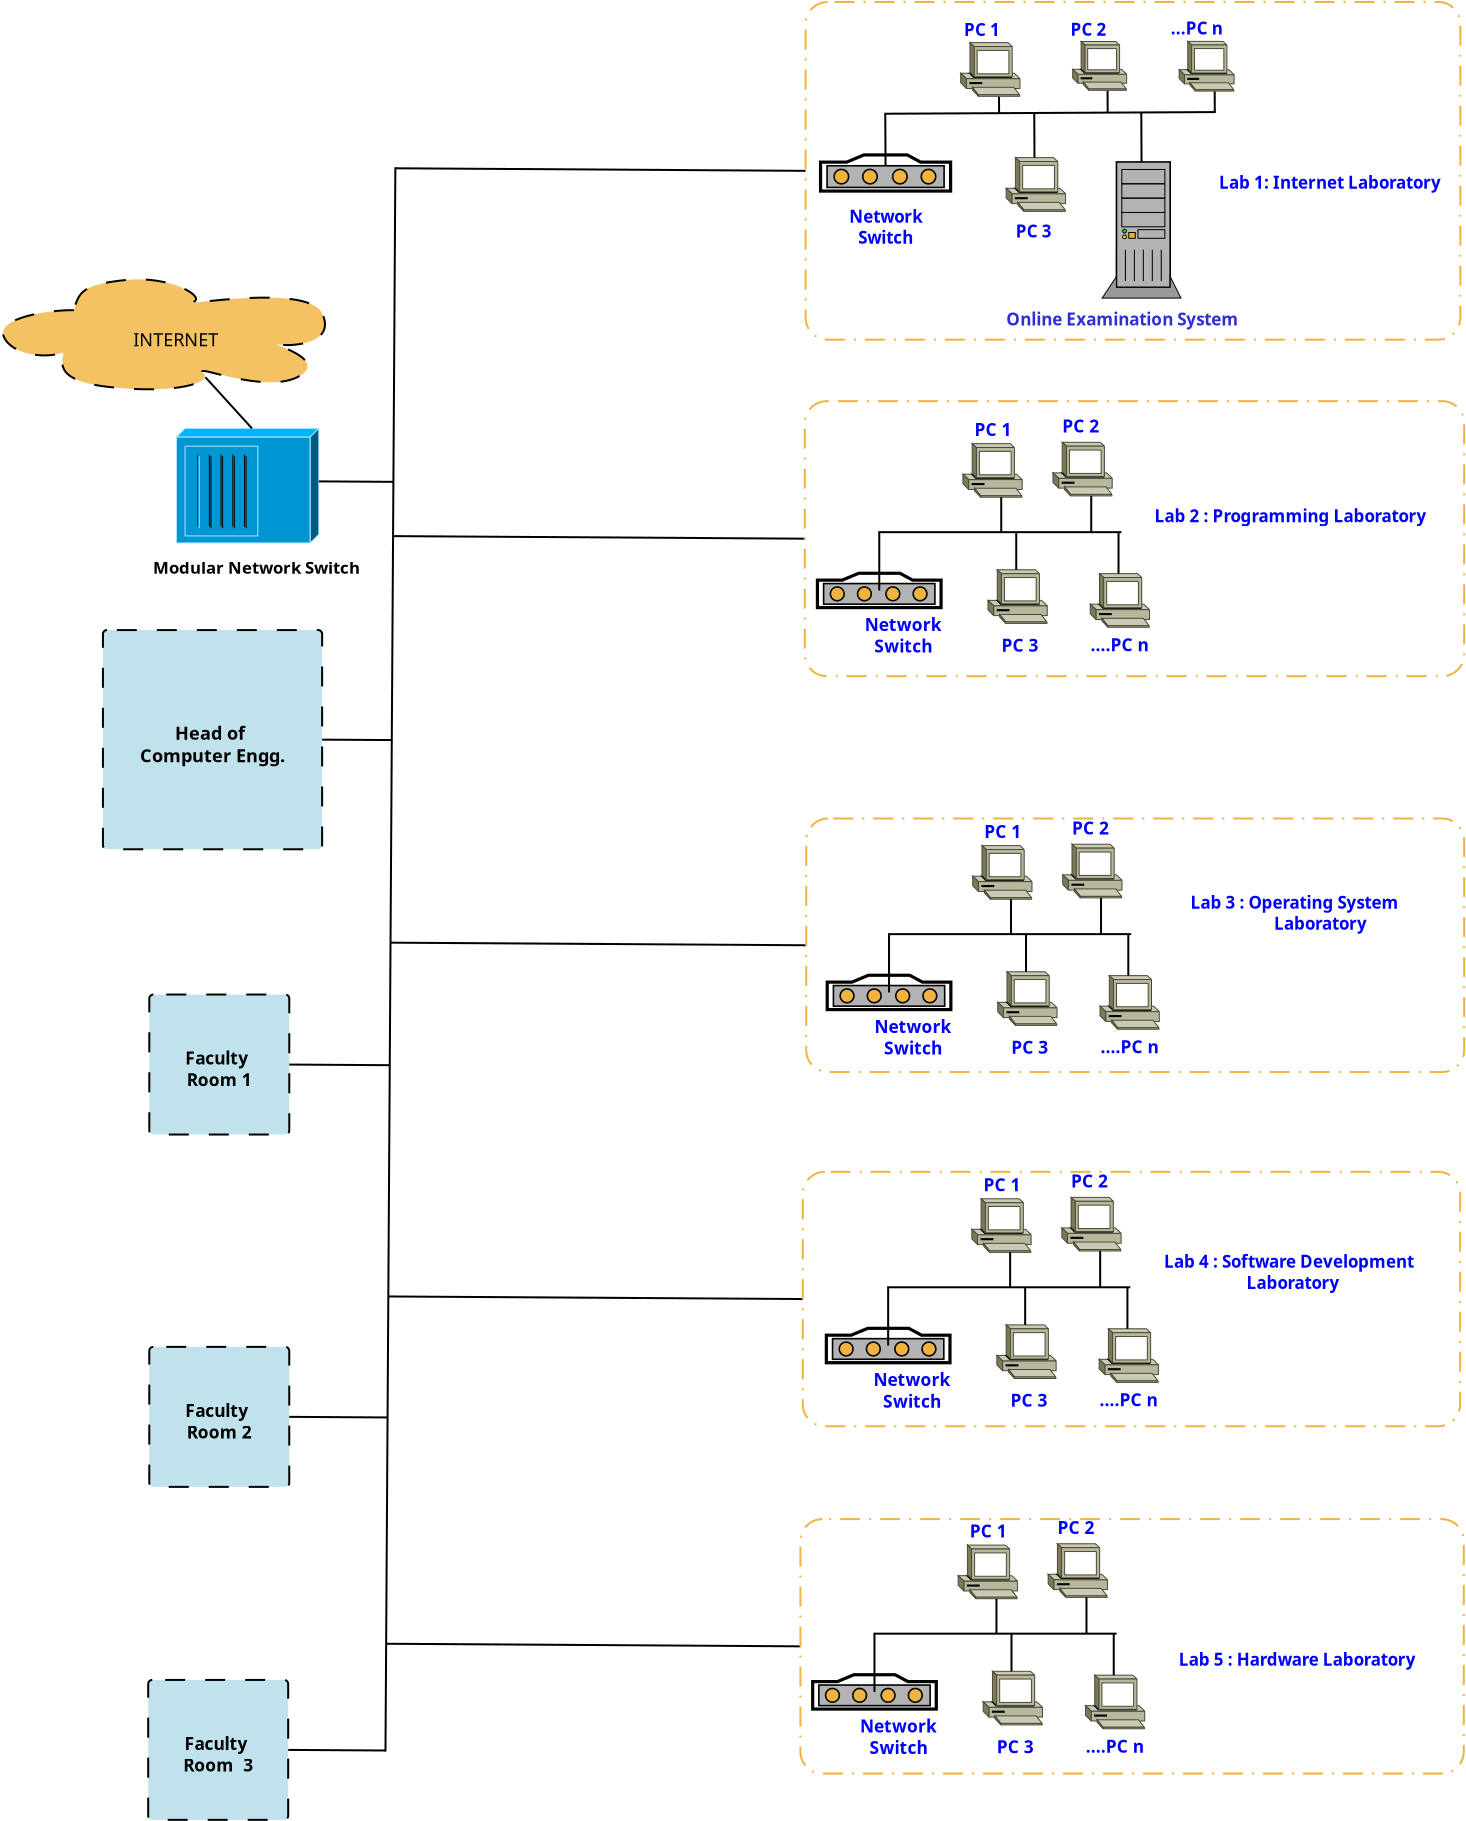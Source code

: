 <?xml version="1.0" encoding="UTF-8"?>
<dia:diagram xmlns:dia="http://www.lysator.liu.se/~alla/dia/">
  <dia:layer name="Background" visible="true" active="true">
    <dia:object type="Standard - Text" version="1" id="O0">
      <dia:attribute name="obj_pos">
        <dia:point val="82.338,-55.86"/>
      </dia:attribute>
      <dia:attribute name="obj_bb">
        <dia:rectangle val="82.338,-56.455;82.338,-55.71"/>
      </dia:attribute>
      <dia:attribute name="text">
        <dia:composite type="text">
          <dia:attribute name="string">
            <dia:string>##</dia:string>
          </dia:attribute>
          <dia:attribute name="font">
            <dia:font family="sans" style="0" name="Helvetica"/>
          </dia:attribute>
          <dia:attribute name="height">
            <dia:real val="0.8"/>
          </dia:attribute>
          <dia:attribute name="pos">
            <dia:point val="82.338,-55.86"/>
          </dia:attribute>
          <dia:attribute name="color">
            <dia:color val="#000000"/>
          </dia:attribute>
          <dia:attribute name="alignment">
            <dia:enum val="0"/>
          </dia:attribute>
        </dia:composite>
      </dia:attribute>
      <dia:attribute name="valign">
        <dia:enum val="3"/>
      </dia:attribute>
    </dia:object>
    <dia:object type="Standard - Text" version="1" id="O1">
      <dia:attribute name="obj_pos">
        <dia:point val="69.727,-19.244"/>
      </dia:attribute>
      <dia:attribute name="obj_bb">
        <dia:rectangle val="69.727,-19.84;69.727,-19.095"/>
      </dia:attribute>
      <dia:attribute name="text">
        <dia:composite type="text">
          <dia:attribute name="string">
            <dia:string>##</dia:string>
          </dia:attribute>
          <dia:attribute name="font">
            <dia:font family="sans" style="0" name="Helvetica"/>
          </dia:attribute>
          <dia:attribute name="height">
            <dia:real val="0.8"/>
          </dia:attribute>
          <dia:attribute name="pos">
            <dia:point val="69.727,-19.244"/>
          </dia:attribute>
          <dia:attribute name="color">
            <dia:color val="#000000"/>
          </dia:attribute>
          <dia:attribute name="alignment">
            <dia:enum val="0"/>
          </dia:attribute>
        </dia:composite>
      </dia:attribute>
      <dia:attribute name="valign">
        <dia:enum val="3"/>
      </dia:attribute>
    </dia:object>
    <dia:object type="Cisco - PC" version="1" id="O2">
      <dia:attribute name="obj_pos">
        <dia:point val="82.615,-54.854"/>
      </dia:attribute>
      <dia:attribute name="obj_bb">
        <dia:rectangle val="82.614,-54.855;85.588,-52.164"/>
      </dia:attribute>
      <dia:attribute name="meta">
        <dia:composite type="dict"/>
      </dia:attribute>
      <dia:attribute name="elem_corner">
        <dia:point val="82.615,-54.854"/>
      </dia:attribute>
      <dia:attribute name="elem_width">
        <dia:real val="2.971"/>
      </dia:attribute>
      <dia:attribute name="elem_height">
        <dia:real val="2.689"/>
      </dia:attribute>
      <dia:attribute name="line_width">
        <dia:real val="0.1"/>
      </dia:attribute>
      <dia:attribute name="line_colour">
        <dia:color val="#000000"/>
      </dia:attribute>
      <dia:attribute name="fill_colour">
        <dia:color val="#f1b33f"/>
      </dia:attribute>
      <dia:attribute name="show_background">
        <dia:boolean val="true"/>
      </dia:attribute>
      <dia:attribute name="line_style">
        <dia:enum val="0"/>
        <dia:real val="1"/>
      </dia:attribute>
      <dia:attribute name="flip_horizontal">
        <dia:boolean val="true"/>
      </dia:attribute>
      <dia:attribute name="flip_vertical">
        <dia:boolean val="false"/>
      </dia:attribute>
      <dia:attribute name="subscale">
        <dia:real val="1"/>
      </dia:attribute>
    </dia:object>
    <dia:group>
      <dia:group>
        <dia:object type="Standard - Box" version="0" id="O3">
          <dia:attribute name="obj_pos">
            <dia:point val="39.718,21.261"/>
          </dia:attribute>
          <dia:attribute name="obj_bb">
            <dia:rectangle val="39.668,21.211;46.767,28.31"/>
          </dia:attribute>
          <dia:attribute name="elem_corner">
            <dia:point val="39.718,21.261"/>
          </dia:attribute>
          <dia:attribute name="elem_width">
            <dia:real val="6.999"/>
          </dia:attribute>
          <dia:attribute name="elem_height">
            <dia:real val="6.999"/>
          </dia:attribute>
          <dia:attribute name="border_width">
            <dia:real val="0.1"/>
          </dia:attribute>
          <dia:attribute name="inner_color">
            <dia:color val="#c0e2ec"/>
          </dia:attribute>
          <dia:attribute name="show_background">
            <dia:boolean val="true"/>
          </dia:attribute>
          <dia:attribute name="line_style">
            <dia:enum val="1"/>
          </dia:attribute>
          <dia:attribute name="corner_radius">
            <dia:real val="0.2"/>
          </dia:attribute>
          <dia:attribute name="aspect">
            <dia:enum val="2"/>
          </dia:attribute>
        </dia:object>
        <dia:object type="Standard - Text" version="1" id="O4">
          <dia:attribute name="obj_pos">
            <dia:point val="43.218,24.76"/>
          </dia:attribute>
          <dia:attribute name="obj_bb">
            <dia:rectangle val="41.238,23.958;45.198,27.13"/>
          </dia:attribute>
          <dia:attribute name="text">
            <dia:composite type="text">
              <dia:attribute name="string">
                <dia:string>#Faculty 
Room  3
#</dia:string>
              </dia:attribute>
              <dia:attribute name="font">
                <dia:font family="sans" style="80" name="Helvetica-Bold"/>
              </dia:attribute>
              <dia:attribute name="height">
                <dia:real val="1.082"/>
              </dia:attribute>
              <dia:attribute name="pos">
                <dia:point val="43.218,24.76"/>
              </dia:attribute>
              <dia:attribute name="color">
                <dia:color val="#000000"/>
              </dia:attribute>
              <dia:attribute name="alignment">
                <dia:enum val="1"/>
              </dia:attribute>
            </dia:composite>
          </dia:attribute>
          <dia:attribute name="valign">
            <dia:enum val="3"/>
          </dia:attribute>
          <dia:connections>
            <dia:connection handle="0" to="O3" connection="8"/>
          </dia:connections>
        </dia:object>
      </dia:group>
      <dia:group>
        <dia:object type="Standard - Box" version="0" id="O5">
          <dia:attribute name="obj_pos">
            <dia:point val="39.772,4.608"/>
          </dia:attribute>
          <dia:attribute name="obj_bb">
            <dia:rectangle val="39.721,4.558;46.821,11.657"/>
          </dia:attribute>
          <dia:attribute name="elem_corner">
            <dia:point val="39.772,4.608"/>
          </dia:attribute>
          <dia:attribute name="elem_width">
            <dia:real val="6.999"/>
          </dia:attribute>
          <dia:attribute name="elem_height">
            <dia:real val="6.999"/>
          </dia:attribute>
          <dia:attribute name="border_width">
            <dia:real val="0.1"/>
          </dia:attribute>
          <dia:attribute name="inner_color">
            <dia:color val="#c0e2ec"/>
          </dia:attribute>
          <dia:attribute name="show_background">
            <dia:boolean val="true"/>
          </dia:attribute>
          <dia:attribute name="line_style">
            <dia:enum val="1"/>
          </dia:attribute>
          <dia:attribute name="corner_radius">
            <dia:real val="0.2"/>
          </dia:attribute>
          <dia:attribute name="aspect">
            <dia:enum val="2"/>
          </dia:attribute>
        </dia:object>
        <dia:object type="Standard - Text" version="1" id="O6">
          <dia:attribute name="obj_pos">
            <dia:point val="43.271,8.108"/>
          </dia:attribute>
          <dia:attribute name="obj_bb">
            <dia:rectangle val="41.334,7.305;45.209,10.477"/>
          </dia:attribute>
          <dia:attribute name="text">
            <dia:composite type="text">
              <dia:attribute name="string">
                <dia:string>#Faculty 
Room 2
#</dia:string>
              </dia:attribute>
              <dia:attribute name="font">
                <dia:font family="sans" style="80" name="Helvetica-Bold"/>
              </dia:attribute>
              <dia:attribute name="height">
                <dia:real val="1.082"/>
              </dia:attribute>
              <dia:attribute name="pos">
                <dia:point val="43.271,8.108"/>
              </dia:attribute>
              <dia:attribute name="color">
                <dia:color val="#000000"/>
              </dia:attribute>
              <dia:attribute name="alignment">
                <dia:enum val="1"/>
              </dia:attribute>
            </dia:composite>
          </dia:attribute>
          <dia:attribute name="valign">
            <dia:enum val="3"/>
          </dia:attribute>
          <dia:connections>
            <dia:connection handle="0" to="O5" connection="8"/>
          </dia:connections>
        </dia:object>
      </dia:group>
      <dia:group>
        <dia:object type="Standard - Box" version="0" id="O7">
          <dia:attribute name="obj_pos">
            <dia:point val="39.773,-13.007"/>
          </dia:attribute>
          <dia:attribute name="obj_bb">
            <dia:rectangle val="39.723,-13.057;46.822,-5.958"/>
          </dia:attribute>
          <dia:attribute name="elem_corner">
            <dia:point val="39.773,-13.007"/>
          </dia:attribute>
          <dia:attribute name="elem_width">
            <dia:real val="6.999"/>
          </dia:attribute>
          <dia:attribute name="elem_height">
            <dia:real val="6.999"/>
          </dia:attribute>
          <dia:attribute name="border_width">
            <dia:real val="0.1"/>
          </dia:attribute>
          <dia:attribute name="inner_color">
            <dia:color val="#c0e2ec"/>
          </dia:attribute>
          <dia:attribute name="show_background">
            <dia:boolean val="true"/>
          </dia:attribute>
          <dia:attribute name="line_style">
            <dia:enum val="1"/>
          </dia:attribute>
          <dia:attribute name="corner_radius">
            <dia:real val="0.2"/>
          </dia:attribute>
        </dia:object>
        <dia:object type="Standard - Text" version="1" id="O8">
          <dia:attribute name="obj_pos">
            <dia:point val="43.272,-9.507"/>
          </dia:attribute>
          <dia:attribute name="obj_bb">
            <dia:rectangle val="41.335,-10.31;45.21,-7.138"/>
          </dia:attribute>
          <dia:attribute name="text">
            <dia:composite type="text">
              <dia:attribute name="string">
                <dia:string>#Faculty 
Room 1
#</dia:string>
              </dia:attribute>
              <dia:attribute name="font">
                <dia:font family="sans" style="80" name="Helvetica-Bold"/>
              </dia:attribute>
              <dia:attribute name="height">
                <dia:real val="1.082"/>
              </dia:attribute>
              <dia:attribute name="pos">
                <dia:point val="43.272,-9.507"/>
              </dia:attribute>
              <dia:attribute name="color">
                <dia:color val="#000000"/>
              </dia:attribute>
              <dia:attribute name="alignment">
                <dia:enum val="1"/>
              </dia:attribute>
            </dia:composite>
          </dia:attribute>
          <dia:attribute name="valign">
            <dia:enum val="3"/>
          </dia:attribute>
          <dia:connections>
            <dia:connection handle="0" to="O7" connection="8"/>
          </dia:connections>
        </dia:object>
      </dia:group>
      <dia:group>
        <dia:object type="Standard - Box" version="0" id="O9">
          <dia:attribute name="obj_pos">
            <dia:point val="37.455,-31.233"/>
          </dia:attribute>
          <dia:attribute name="obj_bb">
            <dia:rectangle val="37.405,-31.283;48.465,-20.223"/>
          </dia:attribute>
          <dia:attribute name="elem_corner">
            <dia:point val="37.455,-31.233"/>
          </dia:attribute>
          <dia:attribute name="elem_width">
            <dia:real val="10.96"/>
          </dia:attribute>
          <dia:attribute name="elem_height">
            <dia:real val="10.96"/>
          </dia:attribute>
          <dia:attribute name="border_width">
            <dia:real val="0.1"/>
          </dia:attribute>
          <dia:attribute name="inner_color">
            <dia:color val="#c0e2ec"/>
          </dia:attribute>
          <dia:attribute name="show_background">
            <dia:boolean val="true"/>
          </dia:attribute>
          <dia:attribute name="line_style">
            <dia:enum val="1"/>
          </dia:attribute>
          <dia:attribute name="corner_radius">
            <dia:real val="0.2"/>
          </dia:attribute>
          <dia:attribute name="aspect">
            <dia:enum val="2"/>
          </dia:attribute>
        </dia:object>
        <dia:object type="Standard - Text" version="1" id="O10">
          <dia:attribute name="obj_pos">
            <dia:point val="42.935,-25.753"/>
          </dia:attribute>
          <dia:attribute name="obj_bb">
            <dia:rectangle val="38.832,-26.59;47.039,-24.412"/>
          </dia:attribute>
          <dia:attribute name="text">
            <dia:composite type="text">
              <dia:attribute name="string">
                <dia:string>#Head of 
Computer Engg.#</dia:string>
              </dia:attribute>
              <dia:attribute name="font">
                <dia:font family="sans" style="80" name="Helvetica-Bold"/>
              </dia:attribute>
              <dia:attribute name="height">
                <dia:real val="1.129"/>
              </dia:attribute>
              <dia:attribute name="pos">
                <dia:point val="42.935,-25.753"/>
              </dia:attribute>
              <dia:attribute name="color">
                <dia:color val="#000000"/>
              </dia:attribute>
              <dia:attribute name="alignment">
                <dia:enum val="1"/>
              </dia:attribute>
            </dia:composite>
          </dia:attribute>
          <dia:attribute name="valign">
            <dia:enum val="3"/>
          </dia:attribute>
          <dia:connections>
            <dia:connection handle="0" to="O9" connection="8"/>
          </dia:connections>
        </dia:object>
      </dia:group>
    </dia:group>
    <dia:object type="Cisco - Hub" version="1" id="O11">
      <dia:attribute name="obj_pos">
        <dia:point val="41.132,-41.316"/>
      </dia:attribute>
      <dia:attribute name="obj_bb">
        <dia:rectangle val="41.131,-41.319;48.253,-35.584"/>
      </dia:attribute>
      <dia:attribute name="meta">
        <dia:composite type="dict"/>
      </dia:attribute>
      <dia:attribute name="elem_corner">
        <dia:point val="41.132,-41.316"/>
      </dia:attribute>
      <dia:attribute name="elem_width">
        <dia:real val="7.119"/>
      </dia:attribute>
      <dia:attribute name="elem_height">
        <dia:real val="5.728"/>
      </dia:attribute>
      <dia:attribute name="line_width">
        <dia:real val="0.1"/>
      </dia:attribute>
      <dia:attribute name="line_colour">
        <dia:color val="#ff0000"/>
      </dia:attribute>
      <dia:attribute name="fill_colour">
        <dia:color val="#0000ff"/>
      </dia:attribute>
      <dia:attribute name="show_background">
        <dia:boolean val="true"/>
      </dia:attribute>
      <dia:attribute name="line_style">
        <dia:enum val="0"/>
        <dia:real val="1"/>
      </dia:attribute>
      <dia:attribute name="flip_horizontal">
        <dia:boolean val="false"/>
      </dia:attribute>
      <dia:attribute name="flip_vertical">
        <dia:boolean val="false"/>
      </dia:attribute>
      <dia:attribute name="subscale">
        <dia:real val="1"/>
      </dia:attribute>
    </dia:object>
    <dia:object type="Network - Bus" version="0" id="O12">
      <dia:attribute name="obj_pos">
        <dia:point val="51.984,-39.607"/>
      </dia:attribute>
      <dia:attribute name="obj_bb">
        <dia:rectangle val="46.717,-54.371;72.618,24.841"/>
      </dia:attribute>
      <dia:attribute name="conn_endpoints">
        <dia:point val="51.984,-39.607"/>
        <dia:point val="51.584,24.457"/>
      </dia:attribute>
      <dia:attribute name="line_color">
        <dia:color val="#000000"/>
      </dia:attribute>
      <dia:attribute name="bus_handles">
        <dia:point val="48.251,-38.666"/>
        <dia:point val="72.448,2.217"/>
        <dia:point val="46.772,-9.507"/>
        <dia:point val="72.618,-15.472"/>
        <dia:point val="46.771,8.107"/>
        <dia:point val="72.589,-54.193"/>
        <dia:point val="48.415,-25.753"/>
        <dia:point val="72.329,19.582"/>
        <dia:point val="72.548,-35.801"/>
        <dia:point val="46.717,24.76"/>
      </dia:attribute>
      <dia:connections>
        <dia:connection handle="2" to="O11" connection="8"/>
        <dia:connection handle="3" to="O42" connection="3"/>
        <dia:connection handle="4" to="O7" connection="4"/>
        <dia:connection handle="5" to="O29" connection="3"/>
        <dia:connection handle="6" to="O5" connection="4"/>
        <dia:connection handle="7" to="O68" connection="3"/>
        <dia:connection handle="8" to="O9" connection="4"/>
        <dia:connection handle="9" to="O55" connection="3"/>
        <dia:connection handle="10" to="O16" connection="3"/>
        <dia:connection handle="11" to="O3" connection="4"/>
      </dia:connections>
    </dia:object>
    <dia:object type="Standard - Text" version="1" id="O13">
      <dia:attribute name="obj_pos">
        <dia:point val="39.961,-34.043"/>
      </dia:attribute>
      <dia:attribute name="obj_bb">
        <dia:rectangle val="39.961,-34.821;51.554,-33.846"/>
      </dia:attribute>
      <dia:attribute name="text">
        <dia:composite type="text">
          <dia:attribute name="string">
            <dia:string>#Modular Network Switch#</dia:string>
          </dia:attribute>
          <dia:attribute name="font">
            <dia:font family="sans" style="80" name="Helvetica-Bold"/>
          </dia:attribute>
          <dia:attribute name="height">
            <dia:real val="1.047"/>
          </dia:attribute>
          <dia:attribute name="pos">
            <dia:point val="39.961,-34.043"/>
          </dia:attribute>
          <dia:attribute name="color">
            <dia:color val="#000000"/>
          </dia:attribute>
          <dia:attribute name="alignment">
            <dia:enum val="0"/>
          </dia:attribute>
        </dia:composite>
      </dia:attribute>
      <dia:attribute name="valign">
        <dia:enum val="3"/>
      </dia:attribute>
    </dia:object>
    <dia:object type="Network - Cloud" version="1" id="O14">
      <dia:attribute name="obj_pos">
        <dia:point val="32.458,-48.768"/>
      </dia:attribute>
      <dia:attribute name="obj_bb">
        <dia:rectangle val="32.458,-48.768;48.558,-43.268"/>
      </dia:attribute>
      <dia:attribute name="meta">
        <dia:composite type="dict"/>
      </dia:attribute>
      <dia:attribute name="elem_corner">
        <dia:point val="32.458,-48.768"/>
      </dia:attribute>
      <dia:attribute name="elem_width">
        <dia:real val="16.1"/>
      </dia:attribute>
      <dia:attribute name="elem_height">
        <dia:real val="5.5"/>
      </dia:attribute>
      <dia:attribute name="line_width">
        <dia:real val="0.1"/>
      </dia:attribute>
      <dia:attribute name="line_colour">
        <dia:color val="#000000"/>
      </dia:attribute>
      <dia:attribute name="fill_colour">
        <dia:color val="#f4c163"/>
      </dia:attribute>
      <dia:attribute name="show_background">
        <dia:boolean val="true"/>
      </dia:attribute>
      <dia:attribute name="line_style">
        <dia:enum val="1"/>
        <dia:real val="1"/>
      </dia:attribute>
      <dia:attribute name="padding">
        <dia:real val="0.1"/>
      </dia:attribute>
      <dia:attribute name="text">
        <dia:composite type="text">
          <dia:attribute name="string">
            <dia:string>#INTERNET#</dia:string>
          </dia:attribute>
          <dia:attribute name="font">
            <dia:font family="Verdana" style="0" name="Courier"/>
          </dia:attribute>
          <dia:attribute name="height">
            <dia:real val="1.129"/>
          </dia:attribute>
          <dia:attribute name="pos">
            <dia:point val="40.94,-45.639"/>
          </dia:attribute>
          <dia:attribute name="color">
            <dia:color val="#000000"/>
          </dia:attribute>
          <dia:attribute name="alignment">
            <dia:enum val="1"/>
          </dia:attribute>
        </dia:composite>
      </dia:attribute>
      <dia:attribute name="flip_horizontal">
        <dia:boolean val="false"/>
      </dia:attribute>
      <dia:attribute name="flip_vertical">
        <dia:boolean val="false"/>
      </dia:attribute>
      <dia:attribute name="subscale">
        <dia:real val="1"/>
      </dia:attribute>
    </dia:object>
    <dia:object type="Standard - Line" version="0" id="O15">
      <dia:attribute name="obj_pos">
        <dia:point val="44.906,-41.316"/>
      </dia:attribute>
      <dia:attribute name="obj_bb">
        <dia:rectangle val="42.279,-44.138;44.977,-41.245"/>
      </dia:attribute>
      <dia:attribute name="conn_endpoints">
        <dia:point val="44.906,-41.316"/>
        <dia:point val="42.35,-44.068"/>
      </dia:attribute>
      <dia:attribute name="numcp">
        <dia:int val="1"/>
      </dia:attribute>
      <dia:connections>
        <dia:connection handle="0" to="O11" connection="2"/>
        <dia:connection handle="1" to="O14" connection="4"/>
      </dia:connections>
    </dia:object>
    <dia:group>
      <dia:group>
        <dia:object type="Standard - Box" version="0" id="O16">
          <dia:attribute name="obj_pos">
            <dia:point val="72.548,-42.678"/>
          </dia:attribute>
          <dia:attribute name="obj_bb">
            <dia:rectangle val="72.498,-42.728;105.566,-28.874"/>
          </dia:attribute>
          <dia:attribute name="elem_corner">
            <dia:point val="72.548,-42.678"/>
          </dia:attribute>
          <dia:attribute name="elem_width">
            <dia:real val="32.968"/>
          </dia:attribute>
          <dia:attribute name="elem_height">
            <dia:real val="13.754"/>
          </dia:attribute>
          <dia:attribute name="border_width">
            <dia:real val="0.1"/>
          </dia:attribute>
          <dia:attribute name="border_color">
            <dia:color val="#f1b33f"/>
          </dia:attribute>
          <dia:attribute name="show_background">
            <dia:boolean val="false"/>
          </dia:attribute>
          <dia:attribute name="line_style">
            <dia:enum val="2"/>
          </dia:attribute>
          <dia:attribute name="corner_radius">
            <dia:real val="1.1"/>
          </dia:attribute>
        </dia:object>
        <dia:group>
          <dia:group>
            <dia:object type="Network - Modem" version="1" id="O17">
              <dia:attribute name="obj_pos">
                <dia:point val="73.18,-34.072"/>
              </dia:attribute>
              <dia:attribute name="obj_bb">
                <dia:rectangle val="73.1,-34.152;79.441,-30.956"/>
              </dia:attribute>
              <dia:attribute name="meta">
                <dia:composite type="dict"/>
              </dia:attribute>
              <dia:attribute name="elem_corner">
                <dia:point val="73.18,-34.072"/>
              </dia:attribute>
              <dia:attribute name="elem_width">
                <dia:real val="6.181"/>
              </dia:attribute>
              <dia:attribute name="elem_height">
                <dia:real val="1.717"/>
              </dia:attribute>
              <dia:attribute name="line_width">
                <dia:real val="0.1"/>
              </dia:attribute>
              <dia:attribute name="line_colour">
                <dia:color val="#000000"/>
              </dia:attribute>
              <dia:attribute name="fill_colour">
                <dia:color val="#f1b33f"/>
              </dia:attribute>
              <dia:attribute name="show_background">
                <dia:boolean val="true"/>
              </dia:attribute>
              <dia:attribute name="line_style">
                <dia:enum val="0"/>
                <dia:real val="1"/>
              </dia:attribute>
              <dia:attribute name="padding">
                <dia:real val="0.1"/>
              </dia:attribute>
              <dia:attribute name="text">
                <dia:composite type="text">
                  <dia:attribute name="string">
                    <dia:string>##</dia:string>
                  </dia:attribute>
                  <dia:attribute name="font">
                    <dia:font family="sans" style="80" name="Helvetica-Bold"/>
                  </dia:attribute>
                  <dia:attribute name="height">
                    <dia:real val="0.8"/>
                  </dia:attribute>
                  <dia:attribute name="pos">
                    <dia:point val="76.271,-31.206"/>
                  </dia:attribute>
                  <dia:attribute name="color">
                    <dia:color val="#000000"/>
                  </dia:attribute>
                  <dia:attribute name="alignment">
                    <dia:enum val="1"/>
                  </dia:attribute>
                </dia:composite>
              </dia:attribute>
              <dia:attribute name="flip_horizontal">
                <dia:boolean val="false"/>
              </dia:attribute>
              <dia:attribute name="flip_vertical">
                <dia:boolean val="false"/>
              </dia:attribute>
              <dia:attribute name="subscale">
                <dia:real val="1"/>
              </dia:attribute>
            </dia:object>
            <dia:object type="Cisco - PC" version="1" id="O18">
              <dia:attribute name="obj_pos">
                <dia:point val="84.955,-40.621"/>
              </dia:attribute>
              <dia:attribute name="obj_bb">
                <dia:rectangle val="84.954,-40.622;87.92,-37.938"/>
              </dia:attribute>
              <dia:attribute name="meta">
                <dia:composite type="dict"/>
              </dia:attribute>
              <dia:attribute name="elem_corner">
                <dia:point val="84.955,-40.621"/>
              </dia:attribute>
              <dia:attribute name="elem_width">
                <dia:real val="2.963"/>
              </dia:attribute>
              <dia:attribute name="elem_height">
                <dia:real val="2.681"/>
              </dia:attribute>
              <dia:attribute name="line_width">
                <dia:real val="0.1"/>
              </dia:attribute>
              <dia:attribute name="line_colour">
                <dia:color val="#000000"/>
              </dia:attribute>
              <dia:attribute name="fill_colour">
                <dia:color val="#f4c163"/>
              </dia:attribute>
              <dia:attribute name="show_background">
                <dia:boolean val="true"/>
              </dia:attribute>
              <dia:attribute name="line_style">
                <dia:enum val="0"/>
                <dia:real val="1"/>
              </dia:attribute>
              <dia:attribute name="flip_horizontal">
                <dia:boolean val="true"/>
              </dia:attribute>
              <dia:attribute name="flip_vertical">
                <dia:boolean val="false"/>
              </dia:attribute>
              <dia:attribute name="subscale">
                <dia:real val="1"/>
              </dia:attribute>
            </dia:object>
            <dia:object type="Cisco - PC" version="1" id="O19">
              <dia:attribute name="obj_pos">
                <dia:point val="80.454,-40.554"/>
              </dia:attribute>
              <dia:attribute name="obj_bb">
                <dia:rectangle val="80.453,-40.555;83.419,-37.871"/>
              </dia:attribute>
              <dia:attribute name="meta">
                <dia:composite type="dict"/>
              </dia:attribute>
              <dia:attribute name="elem_corner">
                <dia:point val="80.454,-40.554"/>
              </dia:attribute>
              <dia:attribute name="elem_width">
                <dia:real val="2.963"/>
              </dia:attribute>
              <dia:attribute name="elem_height">
                <dia:real val="2.681"/>
              </dia:attribute>
              <dia:attribute name="line_width">
                <dia:real val="0.1"/>
              </dia:attribute>
              <dia:attribute name="line_colour">
                <dia:color val="#000000"/>
              </dia:attribute>
              <dia:attribute name="fill_colour">
                <dia:color val="#f4c163"/>
              </dia:attribute>
              <dia:attribute name="show_background">
                <dia:boolean val="true"/>
              </dia:attribute>
              <dia:attribute name="line_style">
                <dia:enum val="0"/>
                <dia:real val="1"/>
              </dia:attribute>
              <dia:attribute name="flip_horizontal">
                <dia:boolean val="true"/>
              </dia:attribute>
              <dia:attribute name="flip_vertical">
                <dia:boolean val="false"/>
              </dia:attribute>
              <dia:attribute name="subscale">
                <dia:real val="1"/>
              </dia:attribute>
            </dia:object>
            <dia:object type="Cisco - PC" version="1" id="O20">
              <dia:attribute name="obj_pos">
                <dia:point val="86.82,-34.053"/>
              </dia:attribute>
              <dia:attribute name="obj_bb">
                <dia:rectangle val="86.819,-34.054;89.784,-31.37"/>
              </dia:attribute>
              <dia:attribute name="meta">
                <dia:composite type="dict"/>
              </dia:attribute>
              <dia:attribute name="elem_corner">
                <dia:point val="86.82,-34.053"/>
              </dia:attribute>
              <dia:attribute name="elem_width">
                <dia:real val="2.963"/>
              </dia:attribute>
              <dia:attribute name="elem_height">
                <dia:real val="2.681"/>
              </dia:attribute>
              <dia:attribute name="line_width">
                <dia:real val="0.1"/>
              </dia:attribute>
              <dia:attribute name="line_colour">
                <dia:color val="#000000"/>
              </dia:attribute>
              <dia:attribute name="fill_colour">
                <dia:color val="#f4c163"/>
              </dia:attribute>
              <dia:attribute name="show_background">
                <dia:boolean val="true"/>
              </dia:attribute>
              <dia:attribute name="line_style">
                <dia:enum val="0"/>
                <dia:real val="1"/>
              </dia:attribute>
              <dia:attribute name="flip_horizontal">
                <dia:boolean val="true"/>
              </dia:attribute>
              <dia:attribute name="flip_vertical">
                <dia:boolean val="false"/>
              </dia:attribute>
              <dia:attribute name="subscale">
                <dia:real val="1"/>
              </dia:attribute>
            </dia:object>
            <dia:object type="Cisco - PC" version="1" id="O21">
              <dia:attribute name="obj_pos">
                <dia:point val="81.707,-34.246"/>
              </dia:attribute>
              <dia:attribute name="obj_bb">
                <dia:rectangle val="81.705,-34.247;84.671,-31.563"/>
              </dia:attribute>
              <dia:attribute name="meta">
                <dia:composite type="dict"/>
              </dia:attribute>
              <dia:attribute name="elem_corner">
                <dia:point val="81.707,-34.246"/>
              </dia:attribute>
              <dia:attribute name="elem_width">
                <dia:real val="2.963"/>
              </dia:attribute>
              <dia:attribute name="elem_height">
                <dia:real val="2.681"/>
              </dia:attribute>
              <dia:attribute name="line_width">
                <dia:real val="0.1"/>
              </dia:attribute>
              <dia:attribute name="line_colour">
                <dia:color val="#000000"/>
              </dia:attribute>
              <dia:attribute name="fill_colour">
                <dia:color val="#f4c163"/>
              </dia:attribute>
              <dia:attribute name="show_background">
                <dia:boolean val="true"/>
              </dia:attribute>
              <dia:attribute name="line_style">
                <dia:enum val="0"/>
                <dia:real val="1"/>
              </dia:attribute>
              <dia:attribute name="flip_horizontal">
                <dia:boolean val="true"/>
              </dia:attribute>
              <dia:attribute name="flip_vertical">
                <dia:boolean val="false"/>
              </dia:attribute>
              <dia:attribute name="subscale">
                <dia:real val="1"/>
              </dia:attribute>
            </dia:object>
            <dia:object type="Standard - Text" version="1" id="O22">
              <dia:attribute name="obj_pos">
                <dia:point val="81.033,-40.934"/>
              </dia:attribute>
              <dia:attribute name="obj_bb">
                <dia:rectangle val="81.033,-41.736;83.206,-40.729"/>
              </dia:attribute>
              <dia:attribute name="text">
                <dia:composite type="text">
                  <dia:attribute name="string">
                    <dia:string>#PC 1#</dia:string>
                  </dia:attribute>
                  <dia:attribute name="font">
                    <dia:font family="sans" style="80" name="Helvetica-Bold"/>
                  </dia:attribute>
                  <dia:attribute name="height">
                    <dia:real val="1.082"/>
                  </dia:attribute>
                  <dia:attribute name="pos">
                    <dia:point val="81.033,-40.934"/>
                  </dia:attribute>
                  <dia:attribute name="color">
                    <dia:color val="#0000ff"/>
                  </dia:attribute>
                  <dia:attribute name="alignment">
                    <dia:enum val="0"/>
                  </dia:attribute>
                </dia:composite>
              </dia:attribute>
              <dia:attribute name="valign">
                <dia:enum val="3"/>
              </dia:attribute>
            </dia:object>
            <dia:object type="Standard - Text" version="1" id="O23">
              <dia:attribute name="obj_pos">
                <dia:point val="85.415,-41.113"/>
              </dia:attribute>
              <dia:attribute name="obj_bb">
                <dia:rectangle val="85.415,-41.916;87.588,-40.908"/>
              </dia:attribute>
              <dia:attribute name="text">
                <dia:composite type="text">
                  <dia:attribute name="string">
                    <dia:string>#PC 2#</dia:string>
                  </dia:attribute>
                  <dia:attribute name="font">
                    <dia:font family="sans" style="80" name="Helvetica-Bold"/>
                  </dia:attribute>
                  <dia:attribute name="height">
                    <dia:real val="1.082"/>
                  </dia:attribute>
                  <dia:attribute name="pos">
                    <dia:point val="85.415,-41.113"/>
                  </dia:attribute>
                  <dia:attribute name="color">
                    <dia:color val="#0000ff"/>
                  </dia:attribute>
                  <dia:attribute name="alignment">
                    <dia:enum val="0"/>
                  </dia:attribute>
                </dia:composite>
              </dia:attribute>
              <dia:attribute name="valign">
                <dia:enum val="3"/>
              </dia:attribute>
            </dia:object>
            <dia:object type="Standard - Text" version="1" id="O24">
              <dia:attribute name="obj_pos">
                <dia:point val="82.385,-30.151"/>
              </dia:attribute>
              <dia:attribute name="obj_bb">
                <dia:rectangle val="82.385,-30.954;84.558,-29.946"/>
              </dia:attribute>
              <dia:attribute name="text">
                <dia:composite type="text">
                  <dia:attribute name="string">
                    <dia:string>#PC 3#</dia:string>
                  </dia:attribute>
                  <dia:attribute name="font">
                    <dia:font family="sans" style="80" name="Helvetica-Bold"/>
                  </dia:attribute>
                  <dia:attribute name="height">
                    <dia:real val="1.082"/>
                  </dia:attribute>
                  <dia:attribute name="pos">
                    <dia:point val="82.385,-30.151"/>
                  </dia:attribute>
                  <dia:attribute name="color">
                    <dia:color val="#0000ff"/>
                  </dia:attribute>
                  <dia:attribute name="alignment">
                    <dia:enum val="0"/>
                  </dia:attribute>
                </dia:composite>
              </dia:attribute>
              <dia:attribute name="valign">
                <dia:enum val="3"/>
              </dia:attribute>
            </dia:object>
            <dia:object type="Standard - Text" version="1" id="O25">
              <dia:attribute name="obj_pos">
                <dia:point val="86.838,-30.178"/>
              </dia:attribute>
              <dia:attribute name="obj_bb">
                <dia:rectangle val="86.838,-30.98;90.334,-29.973"/>
              </dia:attribute>
              <dia:attribute name="text">
                <dia:composite type="text">
                  <dia:attribute name="string">
                    <dia:string>#....PC n#</dia:string>
                  </dia:attribute>
                  <dia:attribute name="font">
                    <dia:font family="sans" style="80" name="Helvetica-Bold"/>
                  </dia:attribute>
                  <dia:attribute name="height">
                    <dia:real val="1.082"/>
                  </dia:attribute>
                  <dia:attribute name="pos">
                    <dia:point val="86.838,-30.178"/>
                  </dia:attribute>
                  <dia:attribute name="color">
                    <dia:color val="#0000ff"/>
                  </dia:attribute>
                  <dia:attribute name="alignment">
                    <dia:enum val="0"/>
                  </dia:attribute>
                </dia:composite>
              </dia:attribute>
              <dia:attribute name="valign">
                <dia:enum val="3"/>
              </dia:attribute>
            </dia:object>
            <dia:object type="Standard - Text" version="1" id="O26">
              <dia:attribute name="obj_pos">
                <dia:point val="77.465,-31.191"/>
              </dia:attribute>
              <dia:attribute name="obj_bb">
                <dia:rectangle val="75.404,-31.994;79.526,-29.904"/>
              </dia:attribute>
              <dia:attribute name="text">
                <dia:composite type="text">
                  <dia:attribute name="string">
                    <dia:string>#Network
Switch#</dia:string>
                  </dia:attribute>
                  <dia:attribute name="font">
                    <dia:font family="sans" style="80" name="Helvetica-Bold"/>
                  </dia:attribute>
                  <dia:attribute name="height">
                    <dia:real val="1.082"/>
                  </dia:attribute>
                  <dia:attribute name="pos">
                    <dia:point val="77.465,-31.191"/>
                  </dia:attribute>
                  <dia:attribute name="color">
                    <dia:color val="#0000ff"/>
                  </dia:attribute>
                  <dia:attribute name="alignment">
                    <dia:enum val="1"/>
                  </dia:attribute>
                </dia:composite>
              </dia:attribute>
              <dia:attribute name="valign">
                <dia:enum val="3"/>
              </dia:attribute>
            </dia:object>
            <dia:object type="Network - Bus" version="0" id="O27">
              <dia:attribute name="obj_pos">
                <dia:point val="77.579,-36.127"/>
              </dia:attribute>
              <dia:attribute name="obj_bb">
                <dia:rectangle val="76.221,-37.94;88.377,-33.214"/>
              </dia:attribute>
              <dia:attribute name="conn_endpoints">
                <dia:point val="77.579,-36.127"/>
                <dia:point val="88.327,-36.127"/>
              </dia:attribute>
              <dia:attribute name="line_color">
                <dia:color val="#000000"/>
              </dia:attribute>
              <dia:attribute name="bus_handles">
                <dia:point val="76.271,-33.214"/>
                <dia:point val="82.37,-37.872"/>
                <dia:point val="88.234,-34.053"/>
                <dia:point val="83.12,-34.246"/>
                <dia:point val="86.87,-37.94"/>
              </dia:attribute>
              <dia:connections>
                <dia:connection handle="2" to="O17" connection="1"/>
                <dia:connection handle="3" to="O19" connection="5"/>
                <dia:connection handle="4" to="O20" connection="2"/>
                <dia:connection handle="5" to="O21" connection="2"/>
                <dia:connection handle="6" to="O18" connection="5"/>
              </dia:connections>
            </dia:object>
          </dia:group>
          <dia:object type="Standard - Text" version="1" id="O28">
            <dia:attribute name="obj_pos">
              <dia:point val="96.827,-36.619"/>
            </dia:attribute>
            <dia:attribute name="obj_bb">
              <dia:rectangle val="89.046,-37.407;104.608,-36.419"/>
            </dia:attribute>
            <dia:attribute name="text">
              <dia:composite type="text">
                <dia:attribute name="string">
                  <dia:string>#Lab 2 : Programming Laboratory#</dia:string>
                </dia:attribute>
                <dia:attribute name="font">
                  <dia:font family="sans" style="80" name="Helvetica-Bold"/>
                </dia:attribute>
                <dia:attribute name="height">
                  <dia:real val="1.058"/>
                </dia:attribute>
                <dia:attribute name="pos">
                  <dia:point val="96.827,-36.619"/>
                </dia:attribute>
                <dia:attribute name="color">
                  <dia:color val="#0000ff"/>
                </dia:attribute>
                <dia:attribute name="alignment">
                  <dia:enum val="1"/>
                </dia:attribute>
              </dia:composite>
            </dia:attribute>
            <dia:attribute name="valign">
              <dia:enum val="3"/>
            </dia:attribute>
          </dia:object>
        </dia:group>
      </dia:group>
      <dia:group>
        <dia:object type="Standard - Box" version="0" id="O29">
          <dia:attribute name="obj_pos">
            <dia:point val="72.618,-21.809"/>
          </dia:attribute>
          <dia:attribute name="obj_bb">
            <dia:rectangle val="72.568,-21.859;105.566,-9.084"/>
          </dia:attribute>
          <dia:attribute name="elem_corner">
            <dia:point val="72.618,-21.809"/>
          </dia:attribute>
          <dia:attribute name="elem_width">
            <dia:real val="32.898"/>
          </dia:attribute>
          <dia:attribute name="elem_height">
            <dia:real val="12.675"/>
          </dia:attribute>
          <dia:attribute name="border_width">
            <dia:real val="0.1"/>
          </dia:attribute>
          <dia:attribute name="border_color">
            <dia:color val="#f1b33f"/>
          </dia:attribute>
          <dia:attribute name="show_background">
            <dia:boolean val="false"/>
          </dia:attribute>
          <dia:attribute name="line_style">
            <dia:enum val="2"/>
          </dia:attribute>
          <dia:attribute name="corner_radius">
            <dia:real val="1.1"/>
          </dia:attribute>
        </dia:object>
        <dia:group>
          <dia:group>
            <dia:object type="Network - Modem" version="1" id="O30">
              <dia:attribute name="obj_pos">
                <dia:point val="73.67,-13.973"/>
              </dia:attribute>
              <dia:attribute name="obj_bb">
                <dia:rectangle val="73.59,-14.053;79.93,-10.857"/>
              </dia:attribute>
              <dia:attribute name="meta">
                <dia:composite type="dict"/>
              </dia:attribute>
              <dia:attribute name="elem_corner">
                <dia:point val="73.67,-13.973"/>
              </dia:attribute>
              <dia:attribute name="elem_width">
                <dia:real val="6.181"/>
              </dia:attribute>
              <dia:attribute name="elem_height">
                <dia:real val="1.717"/>
              </dia:attribute>
              <dia:attribute name="line_width">
                <dia:real val="0.1"/>
              </dia:attribute>
              <dia:attribute name="line_colour">
                <dia:color val="#000000"/>
              </dia:attribute>
              <dia:attribute name="fill_colour">
                <dia:color val="#f1b33f"/>
              </dia:attribute>
              <dia:attribute name="show_background">
                <dia:boolean val="true"/>
              </dia:attribute>
              <dia:attribute name="line_style">
                <dia:enum val="0"/>
                <dia:real val="1"/>
              </dia:attribute>
              <dia:attribute name="padding">
                <dia:real val="0.1"/>
              </dia:attribute>
              <dia:attribute name="text">
                <dia:composite type="text">
                  <dia:attribute name="string">
                    <dia:string>##</dia:string>
                  </dia:attribute>
                  <dia:attribute name="font">
                    <dia:font family="sans" style="80" name="Helvetica-Bold"/>
                  </dia:attribute>
                  <dia:attribute name="height">
                    <dia:real val="0.8"/>
                  </dia:attribute>
                  <dia:attribute name="pos">
                    <dia:point val="76.76,-11.107"/>
                  </dia:attribute>
                  <dia:attribute name="color">
                    <dia:color val="#000000"/>
                  </dia:attribute>
                  <dia:attribute name="alignment">
                    <dia:enum val="1"/>
                  </dia:attribute>
                </dia:composite>
              </dia:attribute>
              <dia:attribute name="flip_horizontal">
                <dia:boolean val="false"/>
              </dia:attribute>
              <dia:attribute name="flip_vertical">
                <dia:boolean val="false"/>
              </dia:attribute>
              <dia:attribute name="subscale">
                <dia:real val="1"/>
              </dia:attribute>
            </dia:object>
            <dia:object type="Cisco - PC" version="1" id="O31">
              <dia:attribute name="obj_pos">
                <dia:point val="85.444,-20.522"/>
              </dia:attribute>
              <dia:attribute name="obj_bb">
                <dia:rectangle val="85.443,-20.523;88.409,-17.84"/>
              </dia:attribute>
              <dia:attribute name="meta">
                <dia:composite type="dict"/>
              </dia:attribute>
              <dia:attribute name="elem_corner">
                <dia:point val="85.444,-20.522"/>
              </dia:attribute>
              <dia:attribute name="elem_width">
                <dia:real val="2.963"/>
              </dia:attribute>
              <dia:attribute name="elem_height">
                <dia:real val="2.681"/>
              </dia:attribute>
              <dia:attribute name="line_width">
                <dia:real val="0.1"/>
              </dia:attribute>
              <dia:attribute name="line_colour">
                <dia:color val="#000000"/>
              </dia:attribute>
              <dia:attribute name="fill_colour">
                <dia:color val="#f4c163"/>
              </dia:attribute>
              <dia:attribute name="show_background">
                <dia:boolean val="true"/>
              </dia:attribute>
              <dia:attribute name="line_style">
                <dia:enum val="0"/>
                <dia:real val="1"/>
              </dia:attribute>
              <dia:attribute name="flip_horizontal">
                <dia:boolean val="true"/>
              </dia:attribute>
              <dia:attribute name="flip_vertical">
                <dia:boolean val="false"/>
              </dia:attribute>
              <dia:attribute name="subscale">
                <dia:real val="1"/>
              </dia:attribute>
            </dia:object>
            <dia:object type="Cisco - PC" version="1" id="O32">
              <dia:attribute name="obj_pos">
                <dia:point val="80.944,-20.455"/>
              </dia:attribute>
              <dia:attribute name="obj_bb">
                <dia:rectangle val="80.942,-20.456;83.908,-17.772"/>
              </dia:attribute>
              <dia:attribute name="meta">
                <dia:composite type="dict"/>
              </dia:attribute>
              <dia:attribute name="elem_corner">
                <dia:point val="80.944,-20.455"/>
              </dia:attribute>
              <dia:attribute name="elem_width">
                <dia:real val="2.963"/>
              </dia:attribute>
              <dia:attribute name="elem_height">
                <dia:real val="2.681"/>
              </dia:attribute>
              <dia:attribute name="line_width">
                <dia:real val="0.1"/>
              </dia:attribute>
              <dia:attribute name="line_colour">
                <dia:color val="#000000"/>
              </dia:attribute>
              <dia:attribute name="fill_colour">
                <dia:color val="#f4c163"/>
              </dia:attribute>
              <dia:attribute name="show_background">
                <dia:boolean val="true"/>
              </dia:attribute>
              <dia:attribute name="line_style">
                <dia:enum val="0"/>
                <dia:real val="1"/>
              </dia:attribute>
              <dia:attribute name="flip_horizontal">
                <dia:boolean val="true"/>
              </dia:attribute>
              <dia:attribute name="flip_vertical">
                <dia:boolean val="false"/>
              </dia:attribute>
              <dia:attribute name="subscale">
                <dia:real val="1"/>
              </dia:attribute>
            </dia:object>
            <dia:object type="Cisco - PC" version="1" id="O33">
              <dia:attribute name="obj_pos">
                <dia:point val="87.309,-13.954"/>
              </dia:attribute>
              <dia:attribute name="obj_bb">
                <dia:rectangle val="87.308,-13.955;90.274,-11.271"/>
              </dia:attribute>
              <dia:attribute name="meta">
                <dia:composite type="dict"/>
              </dia:attribute>
              <dia:attribute name="elem_corner">
                <dia:point val="87.309,-13.954"/>
              </dia:attribute>
              <dia:attribute name="elem_width">
                <dia:real val="2.963"/>
              </dia:attribute>
              <dia:attribute name="elem_height">
                <dia:real val="2.681"/>
              </dia:attribute>
              <dia:attribute name="line_width">
                <dia:real val="0.1"/>
              </dia:attribute>
              <dia:attribute name="line_colour">
                <dia:color val="#000000"/>
              </dia:attribute>
              <dia:attribute name="fill_colour">
                <dia:color val="#f4c163"/>
              </dia:attribute>
              <dia:attribute name="show_background">
                <dia:boolean val="true"/>
              </dia:attribute>
              <dia:attribute name="line_style">
                <dia:enum val="0"/>
                <dia:real val="1"/>
              </dia:attribute>
              <dia:attribute name="flip_horizontal">
                <dia:boolean val="true"/>
              </dia:attribute>
              <dia:attribute name="flip_vertical">
                <dia:boolean val="false"/>
              </dia:attribute>
              <dia:attribute name="subscale">
                <dia:real val="1"/>
              </dia:attribute>
            </dia:object>
            <dia:object type="Cisco - PC" version="1" id="O34">
              <dia:attribute name="obj_pos">
                <dia:point val="82.196,-14.147"/>
              </dia:attribute>
              <dia:attribute name="obj_bb">
                <dia:rectangle val="82.194,-14.148;85.16,-11.464"/>
              </dia:attribute>
              <dia:attribute name="meta">
                <dia:composite type="dict"/>
              </dia:attribute>
              <dia:attribute name="elem_corner">
                <dia:point val="82.196,-14.147"/>
              </dia:attribute>
              <dia:attribute name="elem_width">
                <dia:real val="2.963"/>
              </dia:attribute>
              <dia:attribute name="elem_height">
                <dia:real val="2.681"/>
              </dia:attribute>
              <dia:attribute name="line_width">
                <dia:real val="0.1"/>
              </dia:attribute>
              <dia:attribute name="line_colour">
                <dia:color val="#000000"/>
              </dia:attribute>
              <dia:attribute name="fill_colour">
                <dia:color val="#f4c163"/>
              </dia:attribute>
              <dia:attribute name="show_background">
                <dia:boolean val="true"/>
              </dia:attribute>
              <dia:attribute name="line_style">
                <dia:enum val="0"/>
                <dia:real val="1"/>
              </dia:attribute>
              <dia:attribute name="flip_horizontal">
                <dia:boolean val="true"/>
              </dia:attribute>
              <dia:attribute name="flip_vertical">
                <dia:boolean val="false"/>
              </dia:attribute>
              <dia:attribute name="subscale">
                <dia:real val="1"/>
              </dia:attribute>
            </dia:object>
            <dia:object type="Standard - Text" version="1" id="O35">
              <dia:attribute name="obj_pos">
                <dia:point val="81.522,-20.835"/>
              </dia:attribute>
              <dia:attribute name="obj_bb">
                <dia:rectangle val="81.522,-21.637;83.695,-20.63"/>
              </dia:attribute>
              <dia:attribute name="text">
                <dia:composite type="text">
                  <dia:attribute name="string">
                    <dia:string>#PC 1#</dia:string>
                  </dia:attribute>
                  <dia:attribute name="font">
                    <dia:font family="sans" style="80" name="Helvetica-Bold"/>
                  </dia:attribute>
                  <dia:attribute name="height">
                    <dia:real val="1.082"/>
                  </dia:attribute>
                  <dia:attribute name="pos">
                    <dia:point val="81.522,-20.835"/>
                  </dia:attribute>
                  <dia:attribute name="color">
                    <dia:color val="#0000ff"/>
                  </dia:attribute>
                  <dia:attribute name="alignment">
                    <dia:enum val="0"/>
                  </dia:attribute>
                </dia:composite>
              </dia:attribute>
              <dia:attribute name="valign">
                <dia:enum val="3"/>
              </dia:attribute>
            </dia:object>
            <dia:object type="Standard - Text" version="1" id="O36">
              <dia:attribute name="obj_pos">
                <dia:point val="85.904,-21.014"/>
              </dia:attribute>
              <dia:attribute name="obj_bb">
                <dia:rectangle val="85.904,-21.817;88.077,-20.809"/>
              </dia:attribute>
              <dia:attribute name="text">
                <dia:composite type="text">
                  <dia:attribute name="string">
                    <dia:string>#PC 2#</dia:string>
                  </dia:attribute>
                  <dia:attribute name="font">
                    <dia:font family="sans" style="80" name="Helvetica-Bold"/>
                  </dia:attribute>
                  <dia:attribute name="height">
                    <dia:real val="1.082"/>
                  </dia:attribute>
                  <dia:attribute name="pos">
                    <dia:point val="85.904,-21.014"/>
                  </dia:attribute>
                  <dia:attribute name="color">
                    <dia:color val="#0000ff"/>
                  </dia:attribute>
                  <dia:attribute name="alignment">
                    <dia:enum val="0"/>
                  </dia:attribute>
                </dia:composite>
              </dia:attribute>
              <dia:attribute name="valign">
                <dia:enum val="3"/>
              </dia:attribute>
            </dia:object>
            <dia:object type="Standard - Text" version="1" id="O37">
              <dia:attribute name="obj_pos">
                <dia:point val="82.874,-10.052"/>
              </dia:attribute>
              <dia:attribute name="obj_bb">
                <dia:rectangle val="82.874,-10.855;85.047,-9.847"/>
              </dia:attribute>
              <dia:attribute name="text">
                <dia:composite type="text">
                  <dia:attribute name="string">
                    <dia:string>#PC 3#</dia:string>
                  </dia:attribute>
                  <dia:attribute name="font">
                    <dia:font family="sans" style="80" name="Helvetica-Bold"/>
                  </dia:attribute>
                  <dia:attribute name="height">
                    <dia:real val="1.082"/>
                  </dia:attribute>
                  <dia:attribute name="pos">
                    <dia:point val="82.874,-10.052"/>
                  </dia:attribute>
                  <dia:attribute name="color">
                    <dia:color val="#0000ff"/>
                  </dia:attribute>
                  <dia:attribute name="alignment">
                    <dia:enum val="0"/>
                  </dia:attribute>
                </dia:composite>
              </dia:attribute>
              <dia:attribute name="valign">
                <dia:enum val="3"/>
              </dia:attribute>
            </dia:object>
            <dia:object type="Standard - Text" version="1" id="O38">
              <dia:attribute name="obj_pos">
                <dia:point val="87.328,-10.079"/>
              </dia:attribute>
              <dia:attribute name="obj_bb">
                <dia:rectangle val="87.328,-10.881;90.823,-9.874"/>
              </dia:attribute>
              <dia:attribute name="text">
                <dia:composite type="text">
                  <dia:attribute name="string">
                    <dia:string>#....PC n#</dia:string>
                  </dia:attribute>
                  <dia:attribute name="font">
                    <dia:font family="sans" style="80" name="Helvetica-Bold"/>
                  </dia:attribute>
                  <dia:attribute name="height">
                    <dia:real val="1.082"/>
                  </dia:attribute>
                  <dia:attribute name="pos">
                    <dia:point val="87.328,-10.079"/>
                  </dia:attribute>
                  <dia:attribute name="color">
                    <dia:color val="#0000ff"/>
                  </dia:attribute>
                  <dia:attribute name="alignment">
                    <dia:enum val="0"/>
                  </dia:attribute>
                </dia:composite>
              </dia:attribute>
              <dia:attribute name="valign">
                <dia:enum val="3"/>
              </dia:attribute>
            </dia:object>
            <dia:object type="Standard - Text" version="1" id="O39">
              <dia:attribute name="obj_pos">
                <dia:point val="77.954,-11.092"/>
              </dia:attribute>
              <dia:attribute name="obj_bb">
                <dia:rectangle val="75.893,-11.895;80.016,-9.805"/>
              </dia:attribute>
              <dia:attribute name="text">
                <dia:composite type="text">
                  <dia:attribute name="string">
                    <dia:string>#Network
Switch#</dia:string>
                  </dia:attribute>
                  <dia:attribute name="font">
                    <dia:font family="sans" style="80" name="Helvetica-Bold"/>
                  </dia:attribute>
                  <dia:attribute name="height">
                    <dia:real val="1.082"/>
                  </dia:attribute>
                  <dia:attribute name="pos">
                    <dia:point val="77.954,-11.092"/>
                  </dia:attribute>
                  <dia:attribute name="color">
                    <dia:color val="#0000ff"/>
                  </dia:attribute>
                  <dia:attribute name="alignment">
                    <dia:enum val="1"/>
                  </dia:attribute>
                </dia:composite>
              </dia:attribute>
              <dia:attribute name="valign">
                <dia:enum val="3"/>
              </dia:attribute>
            </dia:object>
            <dia:object type="Network - Bus" version="0" id="O40">
              <dia:attribute name="obj_pos">
                <dia:point val="78.068,-16.028"/>
              </dia:attribute>
              <dia:attribute name="obj_bb">
                <dia:rectangle val="76.71,-17.841;88.866,-13.115"/>
              </dia:attribute>
              <dia:attribute name="conn_endpoints">
                <dia:point val="78.068,-16.028"/>
                <dia:point val="88.816,-16.028"/>
              </dia:attribute>
              <dia:attribute name="line_color">
                <dia:color val="#000000"/>
              </dia:attribute>
              <dia:attribute name="bus_handles">
                <dia:point val="76.76,-13.115"/>
                <dia:point val="82.859,-17.773"/>
                <dia:point val="88.723,-13.954"/>
                <dia:point val="83.609,-14.147"/>
                <dia:point val="87.359,-17.841"/>
              </dia:attribute>
              <dia:connections>
                <dia:connection handle="2" to="O30" connection="1"/>
                <dia:connection handle="3" to="O32" connection="5"/>
                <dia:connection handle="4" to="O33" connection="2"/>
                <dia:connection handle="5" to="O34" connection="2"/>
                <dia:connection handle="6" to="O31" connection="5"/>
              </dia:connections>
            </dia:object>
          </dia:group>
          <dia:object type="Standard - Text" version="1" id="O41">
            <dia:attribute name="obj_pos">
              <dia:point val="97.036,-17.102"/>
            </dia:attribute>
            <dia:attribute name="obj_bb">
              <dia:rectangle val="90.957,-18.125;103.115,-16.079"/>
            </dia:attribute>
            <dia:attribute name="text">
              <dia:composite type="text">
                <dia:attribute name="string">
                  <dia:string>#Lab 3 : Operating System
             Laboratory#</dia:string>
                </dia:attribute>
                <dia:attribute name="font">
                  <dia:font family="sans" style="80" name="Helvetica-Bold"/>
                </dia:attribute>
                <dia:attribute name="height">
                  <dia:real val="1.058"/>
                </dia:attribute>
                <dia:attribute name="pos">
                  <dia:point val="97.036,-17.337"/>
                </dia:attribute>
                <dia:attribute name="color">
                  <dia:color val="#0000ff"/>
                </dia:attribute>
                <dia:attribute name="alignment">
                  <dia:enum val="1"/>
                </dia:attribute>
              </dia:composite>
            </dia:attribute>
            <dia:attribute name="valign">
              <dia:enum val="2"/>
            </dia:attribute>
          </dia:object>
        </dia:group>
      </dia:group>
      <dia:group>
        <dia:object type="Standard - Box" version="0" id="O42">
          <dia:attribute name="obj_pos">
            <dia:point val="72.448,-4.144"/>
          </dia:attribute>
          <dia:attribute name="obj_bb">
            <dia:rectangle val="72.398,-4.194;105.366,8.628"/>
          </dia:attribute>
          <dia:attribute name="elem_corner">
            <dia:point val="72.448,-4.144"/>
          </dia:attribute>
          <dia:attribute name="elem_width">
            <dia:real val="32.868"/>
          </dia:attribute>
          <dia:attribute name="elem_height">
            <dia:real val="12.722"/>
          </dia:attribute>
          <dia:attribute name="border_width">
            <dia:real val="0.1"/>
          </dia:attribute>
          <dia:attribute name="border_color">
            <dia:color val="#f1b33f"/>
          </dia:attribute>
          <dia:attribute name="show_background">
            <dia:boolean val="false"/>
          </dia:attribute>
          <dia:attribute name="line_style">
            <dia:enum val="2"/>
          </dia:attribute>
          <dia:attribute name="corner_radius">
            <dia:real val="1.1"/>
          </dia:attribute>
        </dia:object>
        <dia:group>
          <dia:group>
            <dia:object type="Network - Modem" version="1" id="O43">
              <dia:attribute name="obj_pos">
                <dia:point val="73.626,3.683"/>
              </dia:attribute>
              <dia:attribute name="obj_bb">
                <dia:rectangle val="73.546,3.603;79.887,6.799"/>
              </dia:attribute>
              <dia:attribute name="meta">
                <dia:composite type="dict"/>
              </dia:attribute>
              <dia:attribute name="elem_corner">
                <dia:point val="73.626,3.683"/>
              </dia:attribute>
              <dia:attribute name="elem_width">
                <dia:real val="6.181"/>
              </dia:attribute>
              <dia:attribute name="elem_height">
                <dia:real val="1.717"/>
              </dia:attribute>
              <dia:attribute name="line_width">
                <dia:real val="0.1"/>
              </dia:attribute>
              <dia:attribute name="line_colour">
                <dia:color val="#000000"/>
              </dia:attribute>
              <dia:attribute name="fill_colour">
                <dia:color val="#f1b33f"/>
              </dia:attribute>
              <dia:attribute name="show_background">
                <dia:boolean val="true"/>
              </dia:attribute>
              <dia:attribute name="line_style">
                <dia:enum val="0"/>
                <dia:real val="1"/>
              </dia:attribute>
              <dia:attribute name="padding">
                <dia:real val="0.1"/>
              </dia:attribute>
              <dia:attribute name="text">
                <dia:composite type="text">
                  <dia:attribute name="string">
                    <dia:string>##</dia:string>
                  </dia:attribute>
                  <dia:attribute name="font">
                    <dia:font family="sans" style="80" name="Helvetica-Bold"/>
                  </dia:attribute>
                  <dia:attribute name="height">
                    <dia:real val="0.8"/>
                  </dia:attribute>
                  <dia:attribute name="pos">
                    <dia:point val="76.716,6.549"/>
                  </dia:attribute>
                  <dia:attribute name="color">
                    <dia:color val="#000000"/>
                  </dia:attribute>
                  <dia:attribute name="alignment">
                    <dia:enum val="1"/>
                  </dia:attribute>
                </dia:composite>
              </dia:attribute>
              <dia:attribute name="flip_horizontal">
                <dia:boolean val="false"/>
              </dia:attribute>
              <dia:attribute name="flip_vertical">
                <dia:boolean val="false"/>
              </dia:attribute>
              <dia:attribute name="subscale">
                <dia:real val="1"/>
              </dia:attribute>
            </dia:object>
            <dia:object type="Cisco - PC" version="1" id="O44">
              <dia:attribute name="obj_pos">
                <dia:point val="85.4,-2.866"/>
              </dia:attribute>
              <dia:attribute name="obj_bb">
                <dia:rectangle val="85.399,-2.867;88.365,-0.183"/>
              </dia:attribute>
              <dia:attribute name="meta">
                <dia:composite type="dict"/>
              </dia:attribute>
              <dia:attribute name="elem_corner">
                <dia:point val="85.4,-2.866"/>
              </dia:attribute>
              <dia:attribute name="elem_width">
                <dia:real val="2.963"/>
              </dia:attribute>
              <dia:attribute name="elem_height">
                <dia:real val="2.681"/>
              </dia:attribute>
              <dia:attribute name="line_width">
                <dia:real val="0.1"/>
              </dia:attribute>
              <dia:attribute name="line_colour">
                <dia:color val="#000000"/>
              </dia:attribute>
              <dia:attribute name="fill_colour">
                <dia:color val="#f4c163"/>
              </dia:attribute>
              <dia:attribute name="show_background">
                <dia:boolean val="true"/>
              </dia:attribute>
              <dia:attribute name="line_style">
                <dia:enum val="0"/>
                <dia:real val="1"/>
              </dia:attribute>
              <dia:attribute name="flip_horizontal">
                <dia:boolean val="true"/>
              </dia:attribute>
              <dia:attribute name="flip_vertical">
                <dia:boolean val="false"/>
              </dia:attribute>
              <dia:attribute name="subscale">
                <dia:real val="1"/>
              </dia:attribute>
            </dia:object>
            <dia:object type="Cisco - PC" version="1" id="O45">
              <dia:attribute name="obj_pos">
                <dia:point val="80.9,-2.798"/>
              </dia:attribute>
              <dia:attribute name="obj_bb">
                <dia:rectangle val="80.899,-2.8;83.865,-0.116"/>
              </dia:attribute>
              <dia:attribute name="meta">
                <dia:composite type="dict"/>
              </dia:attribute>
              <dia:attribute name="elem_corner">
                <dia:point val="80.9,-2.798"/>
              </dia:attribute>
              <dia:attribute name="elem_width">
                <dia:real val="2.963"/>
              </dia:attribute>
              <dia:attribute name="elem_height">
                <dia:real val="2.681"/>
              </dia:attribute>
              <dia:attribute name="line_width">
                <dia:real val="0.1"/>
              </dia:attribute>
              <dia:attribute name="line_colour">
                <dia:color val="#000000"/>
              </dia:attribute>
              <dia:attribute name="fill_colour">
                <dia:color val="#f4c163"/>
              </dia:attribute>
              <dia:attribute name="show_background">
                <dia:boolean val="true"/>
              </dia:attribute>
              <dia:attribute name="line_style">
                <dia:enum val="0"/>
                <dia:real val="1"/>
              </dia:attribute>
              <dia:attribute name="flip_horizontal">
                <dia:boolean val="true"/>
              </dia:attribute>
              <dia:attribute name="flip_vertical">
                <dia:boolean val="false"/>
              </dia:attribute>
              <dia:attribute name="subscale">
                <dia:real val="1"/>
              </dia:attribute>
            </dia:object>
            <dia:object type="Cisco - PC" version="1" id="O46">
              <dia:attribute name="obj_pos">
                <dia:point val="87.265,3.703"/>
              </dia:attribute>
              <dia:attribute name="obj_bb">
                <dia:rectangle val="87.264,3.701;90.23,6.385"/>
              </dia:attribute>
              <dia:attribute name="meta">
                <dia:composite type="dict"/>
              </dia:attribute>
              <dia:attribute name="elem_corner">
                <dia:point val="87.265,3.703"/>
              </dia:attribute>
              <dia:attribute name="elem_width">
                <dia:real val="2.963"/>
              </dia:attribute>
              <dia:attribute name="elem_height">
                <dia:real val="2.681"/>
              </dia:attribute>
              <dia:attribute name="line_width">
                <dia:real val="0.1"/>
              </dia:attribute>
              <dia:attribute name="line_colour">
                <dia:color val="#000000"/>
              </dia:attribute>
              <dia:attribute name="fill_colour">
                <dia:color val="#f4c163"/>
              </dia:attribute>
              <dia:attribute name="show_background">
                <dia:boolean val="true"/>
              </dia:attribute>
              <dia:attribute name="line_style">
                <dia:enum val="0"/>
                <dia:real val="1"/>
              </dia:attribute>
              <dia:attribute name="flip_horizontal">
                <dia:boolean val="true"/>
              </dia:attribute>
              <dia:attribute name="flip_vertical">
                <dia:boolean val="false"/>
              </dia:attribute>
              <dia:attribute name="subscale">
                <dia:real val="1"/>
              </dia:attribute>
            </dia:object>
            <dia:object type="Cisco - PC" version="1" id="O47">
              <dia:attribute name="obj_pos">
                <dia:point val="82.152,3.509"/>
              </dia:attribute>
              <dia:attribute name="obj_bb">
                <dia:rectangle val="82.151,3.508;85.117,6.192"/>
              </dia:attribute>
              <dia:attribute name="meta">
                <dia:composite type="dict"/>
              </dia:attribute>
              <dia:attribute name="elem_corner">
                <dia:point val="82.152,3.509"/>
              </dia:attribute>
              <dia:attribute name="elem_width">
                <dia:real val="2.963"/>
              </dia:attribute>
              <dia:attribute name="elem_height">
                <dia:real val="2.681"/>
              </dia:attribute>
              <dia:attribute name="line_width">
                <dia:real val="0.1"/>
              </dia:attribute>
              <dia:attribute name="line_colour">
                <dia:color val="#000000"/>
              </dia:attribute>
              <dia:attribute name="fill_colour">
                <dia:color val="#f4c163"/>
              </dia:attribute>
              <dia:attribute name="show_background">
                <dia:boolean val="true"/>
              </dia:attribute>
              <dia:attribute name="line_style">
                <dia:enum val="0"/>
                <dia:real val="1"/>
              </dia:attribute>
              <dia:attribute name="flip_horizontal">
                <dia:boolean val="true"/>
              </dia:attribute>
              <dia:attribute name="flip_vertical">
                <dia:boolean val="false"/>
              </dia:attribute>
              <dia:attribute name="subscale">
                <dia:real val="1"/>
              </dia:attribute>
            </dia:object>
            <dia:object type="Standard - Text" version="1" id="O48">
              <dia:attribute name="obj_pos">
                <dia:point val="81.479,-3.179"/>
              </dia:attribute>
              <dia:attribute name="obj_bb">
                <dia:rectangle val="81.479,-3.981;83.651,-2.974"/>
              </dia:attribute>
              <dia:attribute name="text">
                <dia:composite type="text">
                  <dia:attribute name="string">
                    <dia:string>#PC 1#</dia:string>
                  </dia:attribute>
                  <dia:attribute name="font">
                    <dia:font family="sans" style="80" name="Helvetica-Bold"/>
                  </dia:attribute>
                  <dia:attribute name="height">
                    <dia:real val="1.082"/>
                  </dia:attribute>
                  <dia:attribute name="pos">
                    <dia:point val="81.479,-3.179"/>
                  </dia:attribute>
                  <dia:attribute name="color">
                    <dia:color val="#0000ff"/>
                  </dia:attribute>
                  <dia:attribute name="alignment">
                    <dia:enum val="0"/>
                  </dia:attribute>
                </dia:composite>
              </dia:attribute>
              <dia:attribute name="valign">
                <dia:enum val="3"/>
              </dia:attribute>
            </dia:object>
            <dia:object type="Standard - Text" version="1" id="O49">
              <dia:attribute name="obj_pos">
                <dia:point val="85.861,-3.358"/>
              </dia:attribute>
              <dia:attribute name="obj_bb">
                <dia:rectangle val="85.861,-4.161;88.033,-3.153"/>
              </dia:attribute>
              <dia:attribute name="text">
                <dia:composite type="text">
                  <dia:attribute name="string">
                    <dia:string>#PC 2#</dia:string>
                  </dia:attribute>
                  <dia:attribute name="font">
                    <dia:font family="sans" style="80" name="Helvetica-Bold"/>
                  </dia:attribute>
                  <dia:attribute name="height">
                    <dia:real val="1.082"/>
                  </dia:attribute>
                  <dia:attribute name="pos">
                    <dia:point val="85.861,-3.358"/>
                  </dia:attribute>
                  <dia:attribute name="color">
                    <dia:color val="#0000ff"/>
                  </dia:attribute>
                  <dia:attribute name="alignment">
                    <dia:enum val="0"/>
                  </dia:attribute>
                </dia:composite>
              </dia:attribute>
              <dia:attribute name="valign">
                <dia:enum val="3"/>
              </dia:attribute>
            </dia:object>
            <dia:object type="Standard - Text" version="1" id="O50">
              <dia:attribute name="obj_pos">
                <dia:point val="82.831,7.604"/>
              </dia:attribute>
              <dia:attribute name="obj_bb">
                <dia:rectangle val="82.831,6.801;85.003,7.809"/>
              </dia:attribute>
              <dia:attribute name="text">
                <dia:composite type="text">
                  <dia:attribute name="string">
                    <dia:string>#PC 3#</dia:string>
                  </dia:attribute>
                  <dia:attribute name="font">
                    <dia:font family="sans" style="80" name="Helvetica-Bold"/>
                  </dia:attribute>
                  <dia:attribute name="height">
                    <dia:real val="1.082"/>
                  </dia:attribute>
                  <dia:attribute name="pos">
                    <dia:point val="82.831,7.604"/>
                  </dia:attribute>
                  <dia:attribute name="color">
                    <dia:color val="#0000ff"/>
                  </dia:attribute>
                  <dia:attribute name="alignment">
                    <dia:enum val="0"/>
                  </dia:attribute>
                </dia:composite>
              </dia:attribute>
              <dia:attribute name="valign">
                <dia:enum val="3"/>
              </dia:attribute>
            </dia:object>
            <dia:object type="Standard - Text" version="1" id="O51">
              <dia:attribute name="obj_pos">
                <dia:point val="87.284,7.577"/>
              </dia:attribute>
              <dia:attribute name="obj_bb">
                <dia:rectangle val="87.284,6.775;90.779,7.782"/>
              </dia:attribute>
              <dia:attribute name="text">
                <dia:composite type="text">
                  <dia:attribute name="string">
                    <dia:string>#....PC n#</dia:string>
                  </dia:attribute>
                  <dia:attribute name="font">
                    <dia:font family="sans" style="80" name="Helvetica-Bold"/>
                  </dia:attribute>
                  <dia:attribute name="height">
                    <dia:real val="1.082"/>
                  </dia:attribute>
                  <dia:attribute name="pos">
                    <dia:point val="87.284,7.577"/>
                  </dia:attribute>
                  <dia:attribute name="color">
                    <dia:color val="#0000ff"/>
                  </dia:attribute>
                  <dia:attribute name="alignment">
                    <dia:enum val="0"/>
                  </dia:attribute>
                </dia:composite>
              </dia:attribute>
              <dia:attribute name="valign">
                <dia:enum val="3"/>
              </dia:attribute>
            </dia:object>
            <dia:object type="Standard - Text" version="1" id="O52">
              <dia:attribute name="obj_pos">
                <dia:point val="77.911,6.564"/>
              </dia:attribute>
              <dia:attribute name="obj_bb">
                <dia:rectangle val="75.849,5.761;79.972,7.851"/>
              </dia:attribute>
              <dia:attribute name="text">
                <dia:composite type="text">
                  <dia:attribute name="string">
                    <dia:string>#Network
Switch#</dia:string>
                  </dia:attribute>
                  <dia:attribute name="font">
                    <dia:font family="sans" style="80" name="Helvetica-Bold"/>
                  </dia:attribute>
                  <dia:attribute name="height">
                    <dia:real val="1.082"/>
                  </dia:attribute>
                  <dia:attribute name="pos">
                    <dia:point val="77.911,6.564"/>
                  </dia:attribute>
                  <dia:attribute name="color">
                    <dia:color val="#0000ff"/>
                  </dia:attribute>
                  <dia:attribute name="alignment">
                    <dia:enum val="1"/>
                  </dia:attribute>
                </dia:composite>
              </dia:attribute>
              <dia:attribute name="valign">
                <dia:enum val="3"/>
              </dia:attribute>
            </dia:object>
            <dia:object type="Network - Bus" version="0" id="O53">
              <dia:attribute name="obj_pos">
                <dia:point val="78.024,1.629"/>
              </dia:attribute>
              <dia:attribute name="obj_bb">
                <dia:rectangle val="76.666,-0.185;88.822,4.541"/>
              </dia:attribute>
              <dia:attribute name="conn_endpoints">
                <dia:point val="78.024,1.629"/>
                <dia:point val="88.772,1.629"/>
              </dia:attribute>
              <dia:attribute name="line_color">
                <dia:color val="#000000"/>
              </dia:attribute>
              <dia:attribute name="bus_handles">
                <dia:point val="76.716,4.541"/>
                <dia:point val="82.815,-0.117"/>
                <dia:point val="88.679,3.703"/>
                <dia:point val="83.566,3.509"/>
                <dia:point val="87.316,-0.185"/>
              </dia:attribute>
              <dia:connections>
                <dia:connection handle="2" to="O43" connection="1"/>
                <dia:connection handle="3" to="O45" connection="5"/>
                <dia:connection handle="4" to="O46" connection="2"/>
                <dia:connection handle="5" to="O47" connection="2"/>
                <dia:connection handle="6" to="O44" connection="5"/>
              </dia:connections>
            </dia:object>
          </dia:group>
          <dia:object type="Standard - Text" version="1" id="O54">
            <dia:attribute name="obj_pos">
              <dia:point val="96.859,0.859"/>
            </dia:attribute>
            <dia:attribute name="obj_bb">
              <dia:rectangle val="89.465,-0.164;104.252,1.882"/>
            </dia:attribute>
            <dia:attribute name="text">
              <dia:composite type="text">
                <dia:attribute name="string">
                  <dia:string>#Lab 4 : Software Development 
 Laboratory#</dia:string>
                </dia:attribute>
                <dia:attribute name="font">
                  <dia:font family="sans" style="80" name="Helvetica-Bold"/>
                </dia:attribute>
                <dia:attribute name="height">
                  <dia:real val="1.058"/>
                </dia:attribute>
                <dia:attribute name="pos">
                  <dia:point val="96.859,0.623"/>
                </dia:attribute>
                <dia:attribute name="color">
                  <dia:color val="#0000ff"/>
                </dia:attribute>
                <dia:attribute name="alignment">
                  <dia:enum val="1"/>
                </dia:attribute>
              </dia:composite>
            </dia:attribute>
            <dia:attribute name="valign">
              <dia:enum val="2"/>
            </dia:attribute>
          </dia:object>
        </dia:group>
      </dia:group>
      <dia:group>
        <dia:object type="Standard - Box" version="0" id="O55">
          <dia:attribute name="obj_pos">
            <dia:point val="72.329,13.221"/>
          </dia:attribute>
          <dia:attribute name="obj_bb">
            <dia:rectangle val="72.279,13.171;105.547,25.993"/>
          </dia:attribute>
          <dia:attribute name="elem_corner">
            <dia:point val="72.329,13.221"/>
          </dia:attribute>
          <dia:attribute name="elem_width">
            <dia:real val="33.168"/>
          </dia:attribute>
          <dia:attribute name="elem_height">
            <dia:real val="12.722"/>
          </dia:attribute>
          <dia:attribute name="border_width">
            <dia:real val="0.1"/>
          </dia:attribute>
          <dia:attribute name="border_color">
            <dia:color val="#f1b33f"/>
          </dia:attribute>
          <dia:attribute name="show_background">
            <dia:boolean val="false"/>
          </dia:attribute>
          <dia:attribute name="line_style">
            <dia:enum val="2"/>
          </dia:attribute>
          <dia:attribute name="corner_radius">
            <dia:real val="1.1"/>
          </dia:attribute>
        </dia:object>
        <dia:group>
          <dia:group>
            <dia:object type="Network - Modem" version="1" id="O56">
              <dia:attribute name="obj_pos">
                <dia:point val="72.942,21.002"/>
              </dia:attribute>
              <dia:attribute name="obj_bb">
                <dia:rectangle val="72.862,20.922;79.203,24.119"/>
              </dia:attribute>
              <dia:attribute name="meta">
                <dia:composite type="dict"/>
              </dia:attribute>
              <dia:attribute name="elem_corner">
                <dia:point val="72.942,21.002"/>
              </dia:attribute>
              <dia:attribute name="elem_width">
                <dia:real val="6.181"/>
              </dia:attribute>
              <dia:attribute name="elem_height">
                <dia:real val="1.717"/>
              </dia:attribute>
              <dia:attribute name="line_width">
                <dia:real val="0.1"/>
              </dia:attribute>
              <dia:attribute name="line_colour">
                <dia:color val="#000000"/>
              </dia:attribute>
              <dia:attribute name="fill_colour">
                <dia:color val="#f1b33f"/>
              </dia:attribute>
              <dia:attribute name="show_background">
                <dia:boolean val="true"/>
              </dia:attribute>
              <dia:attribute name="line_style">
                <dia:enum val="0"/>
                <dia:real val="1"/>
              </dia:attribute>
              <dia:attribute name="padding">
                <dia:real val="0.1"/>
              </dia:attribute>
              <dia:attribute name="text">
                <dia:composite type="text">
                  <dia:attribute name="string">
                    <dia:string>##</dia:string>
                  </dia:attribute>
                  <dia:attribute name="font">
                    <dia:font family="sans" style="80" name="Helvetica-Bold"/>
                  </dia:attribute>
                  <dia:attribute name="height">
                    <dia:real val="0.8"/>
                  </dia:attribute>
                  <dia:attribute name="pos">
                    <dia:point val="76.032,23.869"/>
                  </dia:attribute>
                  <dia:attribute name="color">
                    <dia:color val="#000000"/>
                  </dia:attribute>
                  <dia:attribute name="alignment">
                    <dia:enum val="1"/>
                  </dia:attribute>
                </dia:composite>
              </dia:attribute>
              <dia:attribute name="flip_horizontal">
                <dia:boolean val="false"/>
              </dia:attribute>
              <dia:attribute name="flip_vertical">
                <dia:boolean val="false"/>
              </dia:attribute>
              <dia:attribute name="subscale">
                <dia:real val="1"/>
              </dia:attribute>
            </dia:object>
            <dia:object type="Cisco - PC" version="1" id="O57">
              <dia:attribute name="obj_pos">
                <dia:point val="84.716,14.453"/>
              </dia:attribute>
              <dia:attribute name="obj_bb">
                <dia:rectangle val="84.715,14.452;87.681,17.136"/>
              </dia:attribute>
              <dia:attribute name="meta">
                <dia:composite type="dict"/>
              </dia:attribute>
              <dia:attribute name="elem_corner">
                <dia:point val="84.716,14.453"/>
              </dia:attribute>
              <dia:attribute name="elem_width">
                <dia:real val="2.963"/>
              </dia:attribute>
              <dia:attribute name="elem_height">
                <dia:real val="2.681"/>
              </dia:attribute>
              <dia:attribute name="line_width">
                <dia:real val="0.1"/>
              </dia:attribute>
              <dia:attribute name="line_colour">
                <dia:color val="#000000"/>
              </dia:attribute>
              <dia:attribute name="fill_colour">
                <dia:color val="#f4c163"/>
              </dia:attribute>
              <dia:attribute name="show_background">
                <dia:boolean val="true"/>
              </dia:attribute>
              <dia:attribute name="line_style">
                <dia:enum val="0"/>
                <dia:real val="1"/>
              </dia:attribute>
              <dia:attribute name="flip_horizontal">
                <dia:boolean val="true"/>
              </dia:attribute>
              <dia:attribute name="flip_vertical">
                <dia:boolean val="false"/>
              </dia:attribute>
              <dia:attribute name="subscale">
                <dia:real val="1"/>
              </dia:attribute>
            </dia:object>
            <dia:object type="Cisco - PC" version="1" id="O58">
              <dia:attribute name="obj_pos">
                <dia:point val="80.216,14.521"/>
              </dia:attribute>
              <dia:attribute name="obj_bb">
                <dia:rectangle val="80.215,14.52;83.18,17.204"/>
              </dia:attribute>
              <dia:attribute name="meta">
                <dia:composite type="dict"/>
              </dia:attribute>
              <dia:attribute name="elem_corner">
                <dia:point val="80.216,14.521"/>
              </dia:attribute>
              <dia:attribute name="elem_width">
                <dia:real val="2.963"/>
              </dia:attribute>
              <dia:attribute name="elem_height">
                <dia:real val="2.681"/>
              </dia:attribute>
              <dia:attribute name="line_width">
                <dia:real val="0.1"/>
              </dia:attribute>
              <dia:attribute name="line_colour">
                <dia:color val="#000000"/>
              </dia:attribute>
              <dia:attribute name="fill_colour">
                <dia:color val="#f4c163"/>
              </dia:attribute>
              <dia:attribute name="show_background">
                <dia:boolean val="true"/>
              </dia:attribute>
              <dia:attribute name="line_style">
                <dia:enum val="0"/>
                <dia:real val="1"/>
              </dia:attribute>
              <dia:attribute name="flip_horizontal">
                <dia:boolean val="true"/>
              </dia:attribute>
              <dia:attribute name="flip_vertical">
                <dia:boolean val="false"/>
              </dia:attribute>
              <dia:attribute name="subscale">
                <dia:real val="1"/>
              </dia:attribute>
            </dia:object>
            <dia:object type="Cisco - PC" version="1" id="O59">
              <dia:attribute name="obj_pos">
                <dia:point val="86.581,21.022"/>
              </dia:attribute>
              <dia:attribute name="obj_bb">
                <dia:rectangle val="86.58,21.021;89.546,23.705"/>
              </dia:attribute>
              <dia:attribute name="meta">
                <dia:composite type="dict"/>
              </dia:attribute>
              <dia:attribute name="elem_corner">
                <dia:point val="86.581,21.022"/>
              </dia:attribute>
              <dia:attribute name="elem_width">
                <dia:real val="2.963"/>
              </dia:attribute>
              <dia:attribute name="elem_height">
                <dia:real val="2.681"/>
              </dia:attribute>
              <dia:attribute name="line_width">
                <dia:real val="0.1"/>
              </dia:attribute>
              <dia:attribute name="line_colour">
                <dia:color val="#000000"/>
              </dia:attribute>
              <dia:attribute name="fill_colour">
                <dia:color val="#f4c163"/>
              </dia:attribute>
              <dia:attribute name="show_background">
                <dia:boolean val="true"/>
              </dia:attribute>
              <dia:attribute name="line_style">
                <dia:enum val="0"/>
                <dia:real val="1"/>
              </dia:attribute>
              <dia:attribute name="flip_horizontal">
                <dia:boolean val="true"/>
              </dia:attribute>
              <dia:attribute name="flip_vertical">
                <dia:boolean val="false"/>
              </dia:attribute>
              <dia:attribute name="subscale">
                <dia:real val="1"/>
              </dia:attribute>
            </dia:object>
            <dia:object type="Cisco - PC" version="1" id="O60">
              <dia:attribute name="obj_pos">
                <dia:point val="81.468,20.829"/>
              </dia:attribute>
              <dia:attribute name="obj_bb">
                <dia:rectangle val="81.466,20.828;84.432,23.511"/>
              </dia:attribute>
              <dia:attribute name="meta">
                <dia:composite type="dict"/>
              </dia:attribute>
              <dia:attribute name="elem_corner">
                <dia:point val="81.468,20.829"/>
              </dia:attribute>
              <dia:attribute name="elem_width">
                <dia:real val="2.963"/>
              </dia:attribute>
              <dia:attribute name="elem_height">
                <dia:real val="2.681"/>
              </dia:attribute>
              <dia:attribute name="line_width">
                <dia:real val="0.1"/>
              </dia:attribute>
              <dia:attribute name="line_colour">
                <dia:color val="#000000"/>
              </dia:attribute>
              <dia:attribute name="fill_colour">
                <dia:color val="#f4c163"/>
              </dia:attribute>
              <dia:attribute name="show_background">
                <dia:boolean val="true"/>
              </dia:attribute>
              <dia:attribute name="line_style">
                <dia:enum val="0"/>
                <dia:real val="1"/>
              </dia:attribute>
              <dia:attribute name="flip_horizontal">
                <dia:boolean val="true"/>
              </dia:attribute>
              <dia:attribute name="flip_vertical">
                <dia:boolean val="false"/>
              </dia:attribute>
              <dia:attribute name="subscale">
                <dia:real val="1"/>
              </dia:attribute>
            </dia:object>
            <dia:object type="Standard - Text" version="1" id="O61">
              <dia:attribute name="obj_pos">
                <dia:point val="80.795,14.141"/>
              </dia:attribute>
              <dia:attribute name="obj_bb">
                <dia:rectangle val="80.795,13.338;82.967,14.346"/>
              </dia:attribute>
              <dia:attribute name="text">
                <dia:composite type="text">
                  <dia:attribute name="string">
                    <dia:string>#PC 1#</dia:string>
                  </dia:attribute>
                  <dia:attribute name="font">
                    <dia:font family="sans" style="80" name="Helvetica-Bold"/>
                  </dia:attribute>
                  <dia:attribute name="height">
                    <dia:real val="1.082"/>
                  </dia:attribute>
                  <dia:attribute name="pos">
                    <dia:point val="80.795,14.141"/>
                  </dia:attribute>
                  <dia:attribute name="color">
                    <dia:color val="#0000ff"/>
                  </dia:attribute>
                  <dia:attribute name="alignment">
                    <dia:enum val="0"/>
                  </dia:attribute>
                </dia:composite>
              </dia:attribute>
              <dia:attribute name="valign">
                <dia:enum val="3"/>
              </dia:attribute>
            </dia:object>
            <dia:object type="Standard - Text" version="1" id="O62">
              <dia:attribute name="obj_pos">
                <dia:point val="85.177,13.961"/>
              </dia:attribute>
              <dia:attribute name="obj_bb">
                <dia:rectangle val="85.177,13.159;87.349,14.166"/>
              </dia:attribute>
              <dia:attribute name="text">
                <dia:composite type="text">
                  <dia:attribute name="string">
                    <dia:string>#PC 2#</dia:string>
                  </dia:attribute>
                  <dia:attribute name="font">
                    <dia:font family="sans" style="80" name="Helvetica-Bold"/>
                  </dia:attribute>
                  <dia:attribute name="height">
                    <dia:real val="1.082"/>
                  </dia:attribute>
                  <dia:attribute name="pos">
                    <dia:point val="85.177,13.961"/>
                  </dia:attribute>
                  <dia:attribute name="color">
                    <dia:color val="#0000ff"/>
                  </dia:attribute>
                  <dia:attribute name="alignment">
                    <dia:enum val="0"/>
                  </dia:attribute>
                </dia:composite>
              </dia:attribute>
              <dia:attribute name="valign">
                <dia:enum val="3"/>
              </dia:attribute>
            </dia:object>
            <dia:object type="Standard - Text" version="1" id="O63">
              <dia:attribute name="obj_pos">
                <dia:point val="82.147,24.923"/>
              </dia:attribute>
              <dia:attribute name="obj_bb">
                <dia:rectangle val="82.147,24.121;84.319,25.128"/>
              </dia:attribute>
              <dia:attribute name="text">
                <dia:composite type="text">
                  <dia:attribute name="string">
                    <dia:string>#PC 3#</dia:string>
                  </dia:attribute>
                  <dia:attribute name="font">
                    <dia:font family="sans" style="80" name="Helvetica-Bold"/>
                  </dia:attribute>
                  <dia:attribute name="height">
                    <dia:real val="1.082"/>
                  </dia:attribute>
                  <dia:attribute name="pos">
                    <dia:point val="82.147,24.923"/>
                  </dia:attribute>
                  <dia:attribute name="color">
                    <dia:color val="#0000ff"/>
                  </dia:attribute>
                  <dia:attribute name="alignment">
                    <dia:enum val="0"/>
                  </dia:attribute>
                </dia:composite>
              </dia:attribute>
              <dia:attribute name="valign">
                <dia:enum val="3"/>
              </dia:attribute>
            </dia:object>
            <dia:object type="Standard - Text" version="1" id="O64">
              <dia:attribute name="obj_pos">
                <dia:point val="86.6,24.897"/>
              </dia:attribute>
              <dia:attribute name="obj_bb">
                <dia:rectangle val="86.6,24.094;90.095,25.102"/>
              </dia:attribute>
              <dia:attribute name="text">
                <dia:composite type="text">
                  <dia:attribute name="string">
                    <dia:string>#....PC n#</dia:string>
                  </dia:attribute>
                  <dia:attribute name="font">
                    <dia:font family="sans" style="80" name="Helvetica-Bold"/>
                  </dia:attribute>
                  <dia:attribute name="height">
                    <dia:real val="1.082"/>
                  </dia:attribute>
                  <dia:attribute name="pos">
                    <dia:point val="86.6,24.897"/>
                  </dia:attribute>
                  <dia:attribute name="color">
                    <dia:color val="#0000ff"/>
                  </dia:attribute>
                  <dia:attribute name="alignment">
                    <dia:enum val="0"/>
                  </dia:attribute>
                </dia:composite>
              </dia:attribute>
              <dia:attribute name="valign">
                <dia:enum val="3"/>
              </dia:attribute>
            </dia:object>
            <dia:object type="Standard - Text" version="1" id="O65">
              <dia:attribute name="obj_pos">
                <dia:point val="77.227,23.883"/>
              </dia:attribute>
              <dia:attribute name="obj_bb">
                <dia:rectangle val="75.165,23.081;79.288,25.171"/>
              </dia:attribute>
              <dia:attribute name="text">
                <dia:composite type="text">
                  <dia:attribute name="string">
                    <dia:string>#Network
Switch#</dia:string>
                  </dia:attribute>
                  <dia:attribute name="font">
                    <dia:font family="sans" style="80" name="Helvetica-Bold"/>
                  </dia:attribute>
                  <dia:attribute name="height">
                    <dia:real val="1.082"/>
                  </dia:attribute>
                  <dia:attribute name="pos">
                    <dia:point val="77.227,23.883"/>
                  </dia:attribute>
                  <dia:attribute name="color">
                    <dia:color val="#0000ff"/>
                  </dia:attribute>
                  <dia:attribute name="alignment">
                    <dia:enum val="1"/>
                  </dia:attribute>
                </dia:composite>
              </dia:attribute>
              <dia:attribute name="valign">
                <dia:enum val="3"/>
              </dia:attribute>
            </dia:object>
            <dia:object type="Network - Bus" version="0" id="O66">
              <dia:attribute name="obj_pos">
                <dia:point val="77.34,18.948"/>
              </dia:attribute>
              <dia:attribute name="obj_bb">
                <dia:rectangle val="75.982,17.135;88.138,21.861"/>
              </dia:attribute>
              <dia:attribute name="conn_endpoints">
                <dia:point val="77.34,18.948"/>
                <dia:point val="88.088,18.948"/>
              </dia:attribute>
              <dia:attribute name="line_color">
                <dia:color val="#000000"/>
              </dia:attribute>
              <dia:attribute name="bus_handles">
                <dia:point val="76.032,21.861"/>
                <dia:point val="82.131,17.202"/>
                <dia:point val="87.995,21.022"/>
                <dia:point val="82.882,20.829"/>
                <dia:point val="86.632,17.135"/>
              </dia:attribute>
              <dia:connections>
                <dia:connection handle="2" to="O56" connection="1"/>
                <dia:connection handle="3" to="O58" connection="5"/>
                <dia:connection handle="4" to="O59" connection="2"/>
                <dia:connection handle="5" to="O60" connection="2"/>
                <dia:connection handle="6" to="O57" connection="5"/>
              </dia:connections>
            </dia:object>
          </dia:group>
          <dia:object type="Standard - Text" version="1" id="O67">
            <dia:attribute name="obj_pos">
              <dia:point val="97.165,20.229"/>
            </dia:attribute>
            <dia:attribute name="obj_bb">
              <dia:rectangle val="90.297,19.735;104.032,20.722"/>
            </dia:attribute>
            <dia:attribute name="text">
              <dia:composite type="text">
                <dia:attribute name="string">
                  <dia:string>#Lab 5 : Hardware Laboratory#</dia:string>
                </dia:attribute>
                <dia:attribute name="font">
                  <dia:font family="sans" style="80" name="Helvetica-Bold"/>
                </dia:attribute>
                <dia:attribute name="height">
                  <dia:real val="1.058"/>
                </dia:attribute>
                <dia:attribute name="pos">
                  <dia:point val="97.165,20.522"/>
                </dia:attribute>
                <dia:attribute name="color">
                  <dia:color val="#0000ff"/>
                </dia:attribute>
                <dia:attribute name="alignment">
                  <dia:enum val="1"/>
                </dia:attribute>
              </dia:composite>
            </dia:attribute>
            <dia:attribute name="valign">
              <dia:enum val="2"/>
            </dia:attribute>
          </dia:object>
        </dia:group>
      </dia:group>
      <dia:group>
        <dia:object type="Standard - Box" version="0" id="O68">
          <dia:attribute name="obj_pos">
            <dia:point val="72.589,-62.635"/>
          </dia:attribute>
          <dia:attribute name="obj_bb">
            <dia:rectangle val="72.539,-62.685;105.375,-45.702"/>
          </dia:attribute>
          <dia:attribute name="elem_corner">
            <dia:point val="72.589,-62.635"/>
          </dia:attribute>
          <dia:attribute name="elem_width">
            <dia:real val="32.736"/>
          </dia:attribute>
          <dia:attribute name="elem_height">
            <dia:real val="16.883"/>
          </dia:attribute>
          <dia:attribute name="border_width">
            <dia:real val="0.1"/>
          </dia:attribute>
          <dia:attribute name="border_color">
            <dia:color val="#f1b33f"/>
          </dia:attribute>
          <dia:attribute name="show_background">
            <dia:boolean val="false"/>
          </dia:attribute>
          <dia:attribute name="line_style">
            <dia:enum val="2"/>
          </dia:attribute>
          <dia:attribute name="corner_radius">
            <dia:real val="1.1"/>
          </dia:attribute>
        </dia:object>
        <dia:object type="Standard - Text" version="1" id="O69">
          <dia:attribute name="obj_pos">
            <dia:point val="81.405,-60.932"/>
          </dia:attribute>
          <dia:attribute name="obj_bb">
            <dia:rectangle val="80.341,-61.72;82.469,-60.732"/>
          </dia:attribute>
          <dia:attribute name="text">
            <dia:composite type="text">
              <dia:attribute name="string">
                <dia:string>#PC 1#</dia:string>
              </dia:attribute>
              <dia:attribute name="font">
                <dia:font family="sans" style="80" name="Helvetica-Bold"/>
              </dia:attribute>
              <dia:attribute name="height">
                <dia:real val="1.058"/>
              </dia:attribute>
              <dia:attribute name="pos">
                <dia:point val="81.405,-60.932"/>
              </dia:attribute>
              <dia:attribute name="color">
                <dia:color val="#0000ff"/>
              </dia:attribute>
              <dia:attribute name="alignment">
                <dia:enum val="1"/>
              </dia:attribute>
            </dia:composite>
          </dia:attribute>
          <dia:attribute name="valign">
            <dia:enum val="3"/>
          </dia:attribute>
        </dia:object>
        <dia:object type="Standard - Text" version="1" id="O70">
          <dia:attribute name="obj_pos">
            <dia:point val="86.73,-60.946"/>
          </dia:attribute>
          <dia:attribute name="obj_bb">
            <dia:rectangle val="85.666,-61.733;87.793,-60.746"/>
          </dia:attribute>
          <dia:attribute name="text">
            <dia:composite type="text">
              <dia:attribute name="string">
                <dia:string>#PC 2#</dia:string>
              </dia:attribute>
              <dia:attribute name="font">
                <dia:font family="sans" style="80" name="Helvetica-Bold"/>
              </dia:attribute>
              <dia:attribute name="height">
                <dia:real val="1.058"/>
              </dia:attribute>
              <dia:attribute name="pos">
                <dia:point val="86.73,-60.946"/>
              </dia:attribute>
              <dia:attribute name="color">
                <dia:color val="#0000ff"/>
              </dia:attribute>
              <dia:attribute name="alignment">
                <dia:enum val="1"/>
              </dia:attribute>
            </dia:composite>
          </dia:attribute>
          <dia:attribute name="valign">
            <dia:enum val="3"/>
          </dia:attribute>
        </dia:object>
        <dia:object type="Standard - Text" version="1" id="O71">
          <dia:attribute name="obj_pos">
            <dia:point val="83.989,-50.858"/>
          </dia:attribute>
          <dia:attribute name="obj_bb">
            <dia:rectangle val="82.925,-51.646;85.053,-50.658"/>
          </dia:attribute>
          <dia:attribute name="text">
            <dia:composite type="text">
              <dia:attribute name="string">
                <dia:string>#PC 3#</dia:string>
              </dia:attribute>
              <dia:attribute name="font">
                <dia:font family="sans" style="80" name="Helvetica-Bold"/>
              </dia:attribute>
              <dia:attribute name="height">
                <dia:real val="1.058"/>
              </dia:attribute>
              <dia:attribute name="pos">
                <dia:point val="83.989,-50.858"/>
              </dia:attribute>
              <dia:attribute name="color">
                <dia:color val="#0000ff"/>
              </dia:attribute>
              <dia:attribute name="alignment">
                <dia:enum val="1"/>
              </dia:attribute>
            </dia:composite>
          </dia:attribute>
          <dia:attribute name="valign">
            <dia:enum val="3"/>
          </dia:attribute>
        </dia:object>
        <dia:object type="Standard - Text" version="1" id="O72">
          <dia:attribute name="obj_pos">
            <dia:point val="92.146,-61.009"/>
          </dia:attribute>
          <dia:attribute name="obj_bb">
            <dia:rectangle val="90.593,-61.796;93.7,-60.809"/>
          </dia:attribute>
          <dia:attribute name="text">
            <dia:composite type="text">
              <dia:attribute name="string">
                <dia:string>#...PC n#</dia:string>
              </dia:attribute>
              <dia:attribute name="font">
                <dia:font family="sans" style="80" name="Helvetica-Bold"/>
              </dia:attribute>
              <dia:attribute name="height">
                <dia:real val="1.058"/>
              </dia:attribute>
              <dia:attribute name="pos">
                <dia:point val="92.146,-61.009"/>
              </dia:attribute>
              <dia:attribute name="color">
                <dia:color val="#0000ff"/>
              </dia:attribute>
              <dia:attribute name="alignment">
                <dia:enum val="1"/>
              </dia:attribute>
            </dia:composite>
          </dia:attribute>
          <dia:attribute name="valign">
            <dia:enum val="3"/>
          </dia:attribute>
        </dia:object>
        <dia:object type="Standard - Text" version="1" id="O73">
          <dia:attribute name="obj_pos">
            <dia:point val="82.62,-46.457"/>
          </dia:attribute>
          <dia:attribute name="obj_bb">
            <dia:rectangle val="82.595,-47.275;95.83,-45.143"/>
          </dia:attribute>
          <dia:attribute name="text">
            <dia:composite type="text">
              <dia:attribute name="string">
                <dia:string>#Online Examination System
#</dia:string>
              </dia:attribute>
              <dia:attribute name="font">
                <dia:font family="sans" style="80" name="Helvetica-Bold"/>
              </dia:attribute>
              <dia:attribute name="height">
                <dia:real val="1.065"/>
              </dia:attribute>
              <dia:attribute name="pos">
                <dia:point val="82.62,-46.457"/>
              </dia:attribute>
              <dia:attribute name="color">
                <dia:color val="#2f2fd7"/>
              </dia:attribute>
              <dia:attribute name="alignment">
                <dia:enum val="0"/>
              </dia:attribute>
            </dia:composite>
          </dia:attribute>
          <dia:attribute name="valign">
            <dia:enum val="3"/>
          </dia:attribute>
        </dia:object>
        <dia:object type="Network - Bus" version="0" id="O74">
          <dia:attribute name="obj_pos">
            <dia:point val="77.705,-57.054"/>
          </dia:attribute>
          <dia:attribute name="obj_bb">
            <dia:rectangle val="76.522,-58.221;93.097,-54.085"/>
          </dia:attribute>
          <dia:attribute name="conn_endpoints">
            <dia:point val="77.705,-57.054"/>
            <dia:point val="87.638,-57.104"/>
          </dia:attribute>
          <dia:attribute name="line_color">
            <dia:color val="#000000"/>
          </dia:attribute>
          <dia:attribute name="bus_handles">
            <dia:point val="84.032,-54.854"/>
            <dia:point val="82.258,-57.921"/>
            <dia:point val="87.686,-58.221"/>
            <dia:point val="89.385,-54.638"/>
            <dia:point val="93.042,-58.181"/>
            <dia:point val="76.587,-54.085"/>
          </dia:attribute>
          <dia:connections>
            <dia:connection handle="3" to="O75" connection="5"/>
            <dia:connection handle="4" to="O76" connection="5"/>
            <dia:connection handle="5" to="O77" connection="0"/>
            <dia:connection handle="6" to="O78" connection="5"/>
            <dia:connection handle="7" to="O79" connection="1"/>
          </dia:connections>
        </dia:object>
        <dia:object type="Cisco - PC" version="1" id="O75">
          <dia:attribute name="obj_pos">
            <dia:point val="80.343,-60.602"/>
          </dia:attribute>
          <dia:attribute name="obj_bb">
            <dia:rectangle val="80.341,-60.603;83.307,-57.92"/>
          </dia:attribute>
          <dia:attribute name="meta">
            <dia:composite type="dict"/>
          </dia:attribute>
          <dia:attribute name="elem_corner">
            <dia:point val="80.343,-60.602"/>
          </dia:attribute>
          <dia:attribute name="elem_width">
            <dia:real val="2.963"/>
          </dia:attribute>
          <dia:attribute name="elem_height">
            <dia:real val="2.681"/>
          </dia:attribute>
          <dia:attribute name="line_width">
            <dia:real val="0.1"/>
          </dia:attribute>
          <dia:attribute name="line_colour">
            <dia:color val="#000000"/>
          </dia:attribute>
          <dia:attribute name="fill_colour">
            <dia:color val="#f4c163"/>
          </dia:attribute>
          <dia:attribute name="show_background">
            <dia:boolean val="true"/>
          </dia:attribute>
          <dia:attribute name="line_style">
            <dia:enum val="0"/>
            <dia:real val="1"/>
          </dia:attribute>
          <dia:attribute name="flip_horizontal">
            <dia:boolean val="true"/>
          </dia:attribute>
          <dia:attribute name="flip_vertical">
            <dia:boolean val="false"/>
          </dia:attribute>
          <dia:attribute name="subscale">
            <dia:real val="1"/>
          </dia:attribute>
        </dia:object>
        <dia:object type="Cisco - PC" version="1" id="O76">
          <dia:attribute name="obj_pos">
            <dia:point val="85.943,-60.661"/>
          </dia:attribute>
          <dia:attribute name="obj_bb">
            <dia:rectangle val="85.942,-60.663;88.642,-58.22"/>
          </dia:attribute>
          <dia:attribute name="meta">
            <dia:composite type="dict"/>
          </dia:attribute>
          <dia:attribute name="elem_corner">
            <dia:point val="85.943,-60.661"/>
          </dia:attribute>
          <dia:attribute name="elem_width">
            <dia:real val="2.697"/>
          </dia:attribute>
          <dia:attribute name="elem_height">
            <dia:real val="2.441"/>
          </dia:attribute>
          <dia:attribute name="line_width">
            <dia:real val="0.1"/>
          </dia:attribute>
          <dia:attribute name="line_colour">
            <dia:color val="#000000"/>
          </dia:attribute>
          <dia:attribute name="fill_colour">
            <dia:color val="#f4c163"/>
          </dia:attribute>
          <dia:attribute name="show_background">
            <dia:boolean val="true"/>
          </dia:attribute>
          <dia:attribute name="line_style">
            <dia:enum val="0"/>
            <dia:real val="1"/>
          </dia:attribute>
          <dia:attribute name="flip_horizontal">
            <dia:boolean val="true"/>
          </dia:attribute>
          <dia:attribute name="flip_vertical">
            <dia:boolean val="false"/>
          </dia:attribute>
          <dia:attribute name="subscale">
            <dia:real val="1"/>
          </dia:attribute>
        </dia:object>
        <dia:object type="Network - General Computer (Tower)" version="1" id="O77">
          <dia:attribute name="obj_pos">
            <dia:point val="87.414,-54.638"/>
          </dia:attribute>
          <dia:attribute name="obj_bb">
            <dia:rectangle val="87.405,-54.678;91.365,-46.799"/>
          </dia:attribute>
          <dia:attribute name="meta">
            <dia:composite type="dict"/>
          </dia:attribute>
          <dia:attribute name="elem_corner">
            <dia:point val="87.414,-54.638"/>
          </dia:attribute>
          <dia:attribute name="elem_width">
            <dia:real val="3.942"/>
          </dia:attribute>
          <dia:attribute name="elem_height">
            <dia:real val="6.809"/>
          </dia:attribute>
          <dia:attribute name="line_width">
            <dia:real val="0.1"/>
          </dia:attribute>
          <dia:attribute name="line_colour">
            <dia:color val="#000000"/>
          </dia:attribute>
          <dia:attribute name="fill_colour">
            <dia:color val="#f1b33f"/>
          </dia:attribute>
          <dia:attribute name="show_background">
            <dia:boolean val="true"/>
          </dia:attribute>
          <dia:attribute name="line_style">
            <dia:enum val="0"/>
            <dia:real val="1"/>
          </dia:attribute>
          <dia:attribute name="padding">
            <dia:real val="0.1"/>
          </dia:attribute>
          <dia:attribute name="text">
            <dia:composite type="text">
              <dia:attribute name="string">
                <dia:string>##</dia:string>
              </dia:attribute>
              <dia:attribute name="font">
                <dia:font family="sans" style="80" name="Helvetica-Bold"/>
              </dia:attribute>
              <dia:attribute name="height">
                <dia:real val="0.8"/>
              </dia:attribute>
              <dia:attribute name="pos">
                <dia:point val="89.385,-47.049"/>
              </dia:attribute>
              <dia:attribute name="color">
                <dia:color val="#000000"/>
              </dia:attribute>
              <dia:attribute name="alignment">
                <dia:enum val="1"/>
              </dia:attribute>
            </dia:composite>
          </dia:attribute>
          <dia:attribute name="flip_horizontal">
            <dia:boolean val="true"/>
          </dia:attribute>
          <dia:attribute name="flip_vertical">
            <dia:boolean val="false"/>
          </dia:attribute>
          <dia:attribute name="subscale">
            <dia:real val="1"/>
          </dia:attribute>
        </dia:object>
        <dia:object type="Cisco - PC" version="1" id="O78">
          <dia:attribute name="obj_pos">
            <dia:point val="91.266,-60.667"/>
          </dia:attribute>
          <dia:attribute name="obj_bb">
            <dia:rectangle val="91.265,-60.668;94.015,-58.18"/>
          </dia:attribute>
          <dia:attribute name="meta">
            <dia:composite type="dict"/>
          </dia:attribute>
          <dia:attribute name="elem_corner">
            <dia:point val="91.266,-60.667"/>
          </dia:attribute>
          <dia:attribute name="elem_width">
            <dia:real val="2.748"/>
          </dia:attribute>
          <dia:attribute name="elem_height">
            <dia:real val="2.486"/>
          </dia:attribute>
          <dia:attribute name="line_width">
            <dia:real val="0.1"/>
          </dia:attribute>
          <dia:attribute name="line_colour">
            <dia:color val="#000000"/>
          </dia:attribute>
          <dia:attribute name="fill_colour">
            <dia:color val="#f4c163"/>
          </dia:attribute>
          <dia:attribute name="show_background">
            <dia:boolean val="true"/>
          </dia:attribute>
          <dia:attribute name="line_style">
            <dia:enum val="0"/>
            <dia:real val="1"/>
          </dia:attribute>
          <dia:attribute name="flip_horizontal">
            <dia:boolean val="true"/>
          </dia:attribute>
          <dia:attribute name="flip_vertical">
            <dia:boolean val="false"/>
          </dia:attribute>
          <dia:attribute name="subscale">
            <dia:real val="1"/>
          </dia:attribute>
        </dia:object>
        <dia:object type="Network - Modem" version="1" id="O79">
          <dia:attribute name="obj_pos">
            <dia:point val="73.337,-54.988"/>
          </dia:attribute>
          <dia:attribute name="obj_bb">
            <dia:rectangle val="73.257,-55.068;79.917,-51.754"/>
          </dia:attribute>
          <dia:attribute name="meta">
            <dia:composite type="dict"/>
          </dia:attribute>
          <dia:attribute name="elem_corner">
            <dia:point val="73.337,-54.988"/>
          </dia:attribute>
          <dia:attribute name="elem_width">
            <dia:real val="6.5"/>
          </dia:attribute>
          <dia:attribute name="elem_height">
            <dia:real val="1.806"/>
          </dia:attribute>
          <dia:attribute name="line_width">
            <dia:real val="0.1"/>
          </dia:attribute>
          <dia:attribute name="line_colour">
            <dia:color val="#000000"/>
          </dia:attribute>
          <dia:attribute name="fill_colour">
            <dia:color val="#f1b33f"/>
          </dia:attribute>
          <dia:attribute name="show_background">
            <dia:boolean val="true"/>
          </dia:attribute>
          <dia:attribute name="line_style">
            <dia:enum val="0"/>
            <dia:real val="1"/>
          </dia:attribute>
          <dia:attribute name="padding">
            <dia:real val="0.1"/>
          </dia:attribute>
          <dia:attribute name="text">
            <dia:composite type="text">
              <dia:attribute name="string">
                <dia:string>##</dia:string>
              </dia:attribute>
              <dia:attribute name="font">
                <dia:font family="sans" style="80" name="Helvetica-Bold"/>
              </dia:attribute>
              <dia:attribute name="height">
                <dia:real val="0.8"/>
              </dia:attribute>
              <dia:attribute name="pos">
                <dia:point val="76.587,-52.004"/>
              </dia:attribute>
              <dia:attribute name="color">
                <dia:color val="#000000"/>
              </dia:attribute>
              <dia:attribute name="alignment">
                <dia:enum val="1"/>
              </dia:attribute>
            </dia:composite>
          </dia:attribute>
          <dia:attribute name="flip_horizontal">
            <dia:boolean val="false"/>
          </dia:attribute>
          <dia:attribute name="flip_vertical">
            <dia:boolean val="false"/>
          </dia:attribute>
          <dia:attribute name="subscale">
            <dia:real val="1"/>
          </dia:attribute>
        </dia:object>
        <dia:object type="Standard - Text" version="1" id="O80">
          <dia:attribute name="obj_pos">
            <dia:point val="76.596,-51.603"/>
          </dia:attribute>
          <dia:attribute name="obj_bb">
            <dia:rectangle val="74.579,-52.391;78.614,-50.345"/>
          </dia:attribute>
          <dia:attribute name="text">
            <dia:composite type="text">
              <dia:attribute name="string">
                <dia:string>#Network
Switch#</dia:string>
              </dia:attribute>
              <dia:attribute name="font">
                <dia:font family="sans" style="80" name="Helvetica-Bold"/>
              </dia:attribute>
              <dia:attribute name="height">
                <dia:real val="1.058"/>
              </dia:attribute>
              <dia:attribute name="pos">
                <dia:point val="76.596,-51.603"/>
              </dia:attribute>
              <dia:attribute name="color">
                <dia:color val="#0000ff"/>
              </dia:attribute>
              <dia:attribute name="alignment">
                <dia:enum val="1"/>
              </dia:attribute>
            </dia:composite>
          </dia:attribute>
          <dia:attribute name="valign">
            <dia:enum val="3"/>
          </dia:attribute>
        </dia:object>
        <dia:object type="Standard - Text" version="1" id="O81">
          <dia:attribute name="obj_pos">
            <dia:point val="98.804,-53.293"/>
          </dia:attribute>
          <dia:attribute name="obj_bb">
            <dia:rectangle val="92.463,-54.081;105.145,-53.093"/>
          </dia:attribute>
          <dia:attribute name="text">
            <dia:composite type="text">
              <dia:attribute name="string">
                <dia:string>#Lab 1: Internet Laboratory#</dia:string>
              </dia:attribute>
              <dia:attribute name="font">
                <dia:font family="sans" style="80" name="Helvetica-Bold"/>
              </dia:attribute>
              <dia:attribute name="height">
                <dia:real val="1.058"/>
              </dia:attribute>
              <dia:attribute name="pos">
                <dia:point val="98.804,-53.293"/>
              </dia:attribute>
              <dia:attribute name="color">
                <dia:color val="#0000ff"/>
              </dia:attribute>
              <dia:attribute name="alignment">
                <dia:enum val="1"/>
              </dia:attribute>
            </dia:composite>
          </dia:attribute>
          <dia:attribute name="valign">
            <dia:enum val="3"/>
          </dia:attribute>
        </dia:object>
      </dia:group>
    </dia:group>
  </dia:layer>
</dia:diagram>
